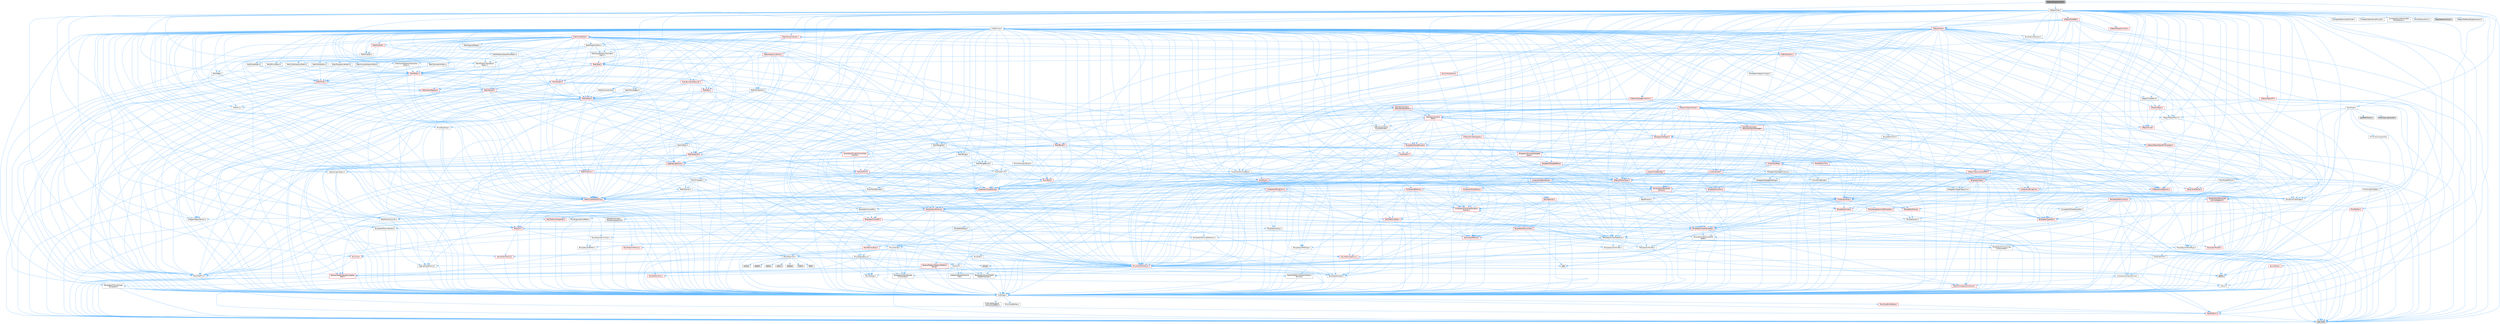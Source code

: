digraph "MaterialExpressionIO.h"
{
 // INTERACTIVE_SVG=YES
 // LATEX_PDF_SIZE
  bgcolor="transparent";
  edge [fontname=Helvetica,fontsize=10,labelfontname=Helvetica,labelfontsize=10];
  node [fontname=Helvetica,fontsize=10,shape=box,height=0.2,width=0.4];
  Node1 [id="Node000001",label="MaterialExpressionIO.h",height=0.2,width=0.4,color="gray40", fillcolor="grey60", style="filled", fontcolor="black",tooltip=" "];
  Node1 -> Node2 [id="edge1_Node000001_Node000002",color="steelblue1",style="solid",tooltip=" "];
  Node2 [id="Node000002",label="CoreMinimal.h",height=0.2,width=0.4,color="grey40", fillcolor="white", style="filled",URL="$d7/d67/CoreMinimal_8h.html",tooltip=" "];
  Node2 -> Node3 [id="edge2_Node000002_Node000003",color="steelblue1",style="solid",tooltip=" "];
  Node3 [id="Node000003",label="CoreTypes.h",height=0.2,width=0.4,color="grey40", fillcolor="white", style="filled",URL="$dc/dec/CoreTypes_8h.html",tooltip=" "];
  Node3 -> Node4 [id="edge3_Node000003_Node000004",color="steelblue1",style="solid",tooltip=" "];
  Node4 [id="Node000004",label="HAL/Platform.h",height=0.2,width=0.4,color="red", fillcolor="#FFF0F0", style="filled",URL="$d9/dd0/Platform_8h.html",tooltip=" "];
  Node4 -> Node7 [id="edge4_Node000004_Node000007",color="steelblue1",style="solid",tooltip=" "];
  Node7 [id="Node000007",label="type_traits",height=0.2,width=0.4,color="grey60", fillcolor="#E0E0E0", style="filled",tooltip=" "];
  Node3 -> Node14 [id="edge5_Node000003_Node000014",color="steelblue1",style="solid",tooltip=" "];
  Node14 [id="Node000014",label="ProfilingDebugging\l/UMemoryDefines.h",height=0.2,width=0.4,color="grey40", fillcolor="white", style="filled",URL="$d2/da2/UMemoryDefines_8h.html",tooltip=" "];
  Node3 -> Node15 [id="edge6_Node000003_Node000015",color="steelblue1",style="solid",tooltip=" "];
  Node15 [id="Node000015",label="Misc/CoreMiscDefines.h",height=0.2,width=0.4,color="red", fillcolor="#FFF0F0", style="filled",URL="$da/d38/CoreMiscDefines_8h.html",tooltip=" "];
  Node15 -> Node4 [id="edge7_Node000015_Node000004",color="steelblue1",style="solid",tooltip=" "];
  Node3 -> Node16 [id="edge8_Node000003_Node000016",color="steelblue1",style="solid",tooltip=" "];
  Node16 [id="Node000016",label="Misc/CoreDefines.h",height=0.2,width=0.4,color="grey40", fillcolor="white", style="filled",URL="$d3/dd2/CoreDefines_8h.html",tooltip=" "];
  Node2 -> Node17 [id="edge9_Node000002_Node000017",color="steelblue1",style="solid",tooltip=" "];
  Node17 [id="Node000017",label="CoreFwd.h",height=0.2,width=0.4,color="grey40", fillcolor="white", style="filled",URL="$d1/d1e/CoreFwd_8h.html",tooltip=" "];
  Node17 -> Node3 [id="edge10_Node000017_Node000003",color="steelblue1",style="solid",tooltip=" "];
  Node17 -> Node18 [id="edge11_Node000017_Node000018",color="steelblue1",style="solid",tooltip=" "];
  Node18 [id="Node000018",label="Containers/ContainersFwd.h",height=0.2,width=0.4,color="grey40", fillcolor="white", style="filled",URL="$d4/d0a/ContainersFwd_8h.html",tooltip=" "];
  Node18 -> Node4 [id="edge12_Node000018_Node000004",color="steelblue1",style="solid",tooltip=" "];
  Node18 -> Node3 [id="edge13_Node000018_Node000003",color="steelblue1",style="solid",tooltip=" "];
  Node18 -> Node19 [id="edge14_Node000018_Node000019",color="steelblue1",style="solid",tooltip=" "];
  Node19 [id="Node000019",label="Traits/IsContiguousContainer.h",height=0.2,width=0.4,color="red", fillcolor="#FFF0F0", style="filled",URL="$d5/d3c/IsContiguousContainer_8h.html",tooltip=" "];
  Node19 -> Node3 [id="edge15_Node000019_Node000003",color="steelblue1",style="solid",tooltip=" "];
  Node17 -> Node22 [id="edge16_Node000017_Node000022",color="steelblue1",style="solid",tooltip=" "];
  Node22 [id="Node000022",label="Math/MathFwd.h",height=0.2,width=0.4,color="grey40", fillcolor="white", style="filled",URL="$d2/d10/MathFwd_8h.html",tooltip=" "];
  Node22 -> Node4 [id="edge17_Node000022_Node000004",color="steelblue1",style="solid",tooltip=" "];
  Node17 -> Node23 [id="edge18_Node000017_Node000023",color="steelblue1",style="solid",tooltip=" "];
  Node23 [id="Node000023",label="UObject/UObjectHierarchy\lFwd.h",height=0.2,width=0.4,color="grey40", fillcolor="white", style="filled",URL="$d3/d13/UObjectHierarchyFwd_8h.html",tooltip=" "];
  Node2 -> Node23 [id="edge19_Node000002_Node000023",color="steelblue1",style="solid",tooltip=" "];
  Node2 -> Node18 [id="edge20_Node000002_Node000018",color="steelblue1",style="solid",tooltip=" "];
  Node2 -> Node24 [id="edge21_Node000002_Node000024",color="steelblue1",style="solid",tooltip=" "];
  Node24 [id="Node000024",label="Misc/VarArgs.h",height=0.2,width=0.4,color="grey40", fillcolor="white", style="filled",URL="$d5/d6f/VarArgs_8h.html",tooltip=" "];
  Node24 -> Node3 [id="edge22_Node000024_Node000003",color="steelblue1",style="solid",tooltip=" "];
  Node2 -> Node25 [id="edge23_Node000002_Node000025",color="steelblue1",style="solid",tooltip=" "];
  Node25 [id="Node000025",label="Logging/LogVerbosity.h",height=0.2,width=0.4,color="grey40", fillcolor="white", style="filled",URL="$d2/d8f/LogVerbosity_8h.html",tooltip=" "];
  Node25 -> Node3 [id="edge24_Node000025_Node000003",color="steelblue1",style="solid",tooltip=" "];
  Node2 -> Node26 [id="edge25_Node000002_Node000026",color="steelblue1",style="solid",tooltip=" "];
  Node26 [id="Node000026",label="Misc/OutputDevice.h",height=0.2,width=0.4,color="grey40", fillcolor="white", style="filled",URL="$d7/d32/OutputDevice_8h.html",tooltip=" "];
  Node26 -> Node17 [id="edge26_Node000026_Node000017",color="steelblue1",style="solid",tooltip=" "];
  Node26 -> Node3 [id="edge27_Node000026_Node000003",color="steelblue1",style="solid",tooltip=" "];
  Node26 -> Node25 [id="edge28_Node000026_Node000025",color="steelblue1",style="solid",tooltip=" "];
  Node26 -> Node24 [id="edge29_Node000026_Node000024",color="steelblue1",style="solid",tooltip=" "];
  Node26 -> Node27 [id="edge30_Node000026_Node000027",color="steelblue1",style="solid",tooltip=" "];
  Node27 [id="Node000027",label="Templates/IsArrayOrRefOf\lTypeByPredicate.h",height=0.2,width=0.4,color="grey40", fillcolor="white", style="filled",URL="$d6/da1/IsArrayOrRefOfTypeByPredicate_8h.html",tooltip=" "];
  Node27 -> Node3 [id="edge31_Node000027_Node000003",color="steelblue1",style="solid",tooltip=" "];
  Node26 -> Node28 [id="edge32_Node000026_Node000028",color="steelblue1",style="solid",tooltip=" "];
  Node28 [id="Node000028",label="Templates/IsValidVariadic\lFunctionArg.h",height=0.2,width=0.4,color="grey40", fillcolor="white", style="filled",URL="$d0/dc8/IsValidVariadicFunctionArg_8h.html",tooltip=" "];
  Node28 -> Node3 [id="edge33_Node000028_Node000003",color="steelblue1",style="solid",tooltip=" "];
  Node28 -> Node29 [id="edge34_Node000028_Node000029",color="steelblue1",style="solid",tooltip=" "];
  Node29 [id="Node000029",label="IsEnum.h",height=0.2,width=0.4,color="grey40", fillcolor="white", style="filled",URL="$d4/de5/IsEnum_8h.html",tooltip=" "];
  Node28 -> Node7 [id="edge35_Node000028_Node000007",color="steelblue1",style="solid",tooltip=" "];
  Node26 -> Node30 [id="edge36_Node000026_Node000030",color="steelblue1",style="solid",tooltip=" "];
  Node30 [id="Node000030",label="Traits/IsCharEncodingCompatible\lWith.h",height=0.2,width=0.4,color="red", fillcolor="#FFF0F0", style="filled",URL="$df/dd1/IsCharEncodingCompatibleWith_8h.html",tooltip=" "];
  Node30 -> Node7 [id="edge37_Node000030_Node000007",color="steelblue1",style="solid",tooltip=" "];
  Node2 -> Node32 [id="edge38_Node000002_Node000032",color="steelblue1",style="solid",tooltip=" "];
  Node32 [id="Node000032",label="HAL/PlatformCrt.h",height=0.2,width=0.4,color="grey40", fillcolor="white", style="filled",URL="$d8/d75/PlatformCrt_8h.html",tooltip=" "];
  Node32 -> Node33 [id="edge39_Node000032_Node000033",color="steelblue1",style="solid",tooltip=" "];
  Node33 [id="Node000033",label="new",height=0.2,width=0.4,color="grey60", fillcolor="#E0E0E0", style="filled",tooltip=" "];
  Node32 -> Node34 [id="edge40_Node000032_Node000034",color="steelblue1",style="solid",tooltip=" "];
  Node34 [id="Node000034",label="wchar.h",height=0.2,width=0.4,color="grey60", fillcolor="#E0E0E0", style="filled",tooltip=" "];
  Node32 -> Node35 [id="edge41_Node000032_Node000035",color="steelblue1",style="solid",tooltip=" "];
  Node35 [id="Node000035",label="stddef.h",height=0.2,width=0.4,color="grey60", fillcolor="#E0E0E0", style="filled",tooltip=" "];
  Node32 -> Node36 [id="edge42_Node000032_Node000036",color="steelblue1",style="solid",tooltip=" "];
  Node36 [id="Node000036",label="stdlib.h",height=0.2,width=0.4,color="grey60", fillcolor="#E0E0E0", style="filled",tooltip=" "];
  Node32 -> Node37 [id="edge43_Node000032_Node000037",color="steelblue1",style="solid",tooltip=" "];
  Node37 [id="Node000037",label="stdio.h",height=0.2,width=0.4,color="grey60", fillcolor="#E0E0E0", style="filled",tooltip=" "];
  Node32 -> Node38 [id="edge44_Node000032_Node000038",color="steelblue1",style="solid",tooltip=" "];
  Node38 [id="Node000038",label="stdarg.h",height=0.2,width=0.4,color="grey60", fillcolor="#E0E0E0", style="filled",tooltip=" "];
  Node32 -> Node39 [id="edge45_Node000032_Node000039",color="steelblue1",style="solid",tooltip=" "];
  Node39 [id="Node000039",label="math.h",height=0.2,width=0.4,color="grey60", fillcolor="#E0E0E0", style="filled",tooltip=" "];
  Node32 -> Node40 [id="edge46_Node000032_Node000040",color="steelblue1",style="solid",tooltip=" "];
  Node40 [id="Node000040",label="float.h",height=0.2,width=0.4,color="grey60", fillcolor="#E0E0E0", style="filled",tooltip=" "];
  Node32 -> Node41 [id="edge47_Node000032_Node000041",color="steelblue1",style="solid",tooltip=" "];
  Node41 [id="Node000041",label="string.h",height=0.2,width=0.4,color="grey60", fillcolor="#E0E0E0", style="filled",tooltip=" "];
  Node2 -> Node42 [id="edge48_Node000002_Node000042",color="steelblue1",style="solid",tooltip=" "];
  Node42 [id="Node000042",label="HAL/PlatformMisc.h",height=0.2,width=0.4,color="red", fillcolor="#FFF0F0", style="filled",URL="$d0/df5/PlatformMisc_8h.html",tooltip=" "];
  Node42 -> Node3 [id="edge49_Node000042_Node000003",color="steelblue1",style="solid",tooltip=" "];
  Node2 -> Node61 [id="edge50_Node000002_Node000061",color="steelblue1",style="solid",tooltip=" "];
  Node61 [id="Node000061",label="Misc/AssertionMacros.h",height=0.2,width=0.4,color="red", fillcolor="#FFF0F0", style="filled",URL="$d0/dfa/AssertionMacros_8h.html",tooltip=" "];
  Node61 -> Node3 [id="edge51_Node000061_Node000003",color="steelblue1",style="solid",tooltip=" "];
  Node61 -> Node4 [id="edge52_Node000061_Node000004",color="steelblue1",style="solid",tooltip=" "];
  Node61 -> Node42 [id="edge53_Node000061_Node000042",color="steelblue1",style="solid",tooltip=" "];
  Node61 -> Node62 [id="edge54_Node000061_Node000062",color="steelblue1",style="solid",tooltip=" "];
  Node62 [id="Node000062",label="Templates/EnableIf.h",height=0.2,width=0.4,color="grey40", fillcolor="white", style="filled",URL="$d7/d60/EnableIf_8h.html",tooltip=" "];
  Node62 -> Node3 [id="edge55_Node000062_Node000003",color="steelblue1",style="solid",tooltip=" "];
  Node61 -> Node27 [id="edge56_Node000061_Node000027",color="steelblue1",style="solid",tooltip=" "];
  Node61 -> Node28 [id="edge57_Node000061_Node000028",color="steelblue1",style="solid",tooltip=" "];
  Node61 -> Node30 [id="edge58_Node000061_Node000030",color="steelblue1",style="solid",tooltip=" "];
  Node61 -> Node24 [id="edge59_Node000061_Node000024",color="steelblue1",style="solid",tooltip=" "];
  Node61 -> Node69 [id="edge60_Node000061_Node000069",color="steelblue1",style="solid",tooltip=" "];
  Node69 [id="Node000069",label="atomic",height=0.2,width=0.4,color="grey60", fillcolor="#E0E0E0", style="filled",tooltip=" "];
  Node2 -> Node70 [id="edge61_Node000002_Node000070",color="steelblue1",style="solid",tooltip=" "];
  Node70 [id="Node000070",label="Templates/IsPointer.h",height=0.2,width=0.4,color="grey40", fillcolor="white", style="filled",URL="$d7/d05/IsPointer_8h.html",tooltip=" "];
  Node70 -> Node3 [id="edge62_Node000070_Node000003",color="steelblue1",style="solid",tooltip=" "];
  Node2 -> Node71 [id="edge63_Node000002_Node000071",color="steelblue1",style="solid",tooltip=" "];
  Node71 [id="Node000071",label="HAL/PlatformMemory.h",height=0.2,width=0.4,color="red", fillcolor="#FFF0F0", style="filled",URL="$de/d68/PlatformMemory_8h.html",tooltip=" "];
  Node71 -> Node3 [id="edge64_Node000071_Node000003",color="steelblue1",style="solid",tooltip=" "];
  Node2 -> Node54 [id="edge65_Node000002_Node000054",color="steelblue1",style="solid",tooltip=" "];
  Node54 [id="Node000054",label="HAL/PlatformAtomics.h",height=0.2,width=0.4,color="red", fillcolor="#FFF0F0", style="filled",URL="$d3/d36/PlatformAtomics_8h.html",tooltip=" "];
  Node54 -> Node3 [id="edge66_Node000054_Node000003",color="steelblue1",style="solid",tooltip=" "];
  Node2 -> Node76 [id="edge67_Node000002_Node000076",color="steelblue1",style="solid",tooltip=" "];
  Node76 [id="Node000076",label="Misc/Exec.h",height=0.2,width=0.4,color="grey40", fillcolor="white", style="filled",URL="$de/ddb/Exec_8h.html",tooltip=" "];
  Node76 -> Node3 [id="edge68_Node000076_Node000003",color="steelblue1",style="solid",tooltip=" "];
  Node76 -> Node61 [id="edge69_Node000076_Node000061",color="steelblue1",style="solid",tooltip=" "];
  Node2 -> Node77 [id="edge70_Node000002_Node000077",color="steelblue1",style="solid",tooltip=" "];
  Node77 [id="Node000077",label="HAL/MemoryBase.h",height=0.2,width=0.4,color="red", fillcolor="#FFF0F0", style="filled",URL="$d6/d9f/MemoryBase_8h.html",tooltip=" "];
  Node77 -> Node3 [id="edge71_Node000077_Node000003",color="steelblue1",style="solid",tooltip=" "];
  Node77 -> Node54 [id="edge72_Node000077_Node000054",color="steelblue1",style="solid",tooltip=" "];
  Node77 -> Node32 [id="edge73_Node000077_Node000032",color="steelblue1",style="solid",tooltip=" "];
  Node77 -> Node76 [id="edge74_Node000077_Node000076",color="steelblue1",style="solid",tooltip=" "];
  Node77 -> Node26 [id="edge75_Node000077_Node000026",color="steelblue1",style="solid",tooltip=" "];
  Node2 -> Node87 [id="edge76_Node000002_Node000087",color="steelblue1",style="solid",tooltip=" "];
  Node87 [id="Node000087",label="HAL/UnrealMemory.h",height=0.2,width=0.4,color="red", fillcolor="#FFF0F0", style="filled",URL="$d9/d96/UnrealMemory_8h.html",tooltip=" "];
  Node87 -> Node3 [id="edge77_Node000087_Node000003",color="steelblue1",style="solid",tooltip=" "];
  Node87 -> Node77 [id="edge78_Node000087_Node000077",color="steelblue1",style="solid",tooltip=" "];
  Node87 -> Node71 [id="edge79_Node000087_Node000071",color="steelblue1",style="solid",tooltip=" "];
  Node87 -> Node70 [id="edge80_Node000087_Node000070",color="steelblue1",style="solid",tooltip=" "];
  Node2 -> Node89 [id="edge81_Node000002_Node000089",color="steelblue1",style="solid",tooltip=" "];
  Node89 [id="Node000089",label="Templates/IsArithmetic.h",height=0.2,width=0.4,color="grey40", fillcolor="white", style="filled",URL="$d2/d5d/IsArithmetic_8h.html",tooltip=" "];
  Node89 -> Node3 [id="edge82_Node000089_Node000003",color="steelblue1",style="solid",tooltip=" "];
  Node2 -> Node83 [id="edge83_Node000002_Node000083",color="steelblue1",style="solid",tooltip=" "];
  Node83 [id="Node000083",label="Templates/AndOrNot.h",height=0.2,width=0.4,color="grey40", fillcolor="white", style="filled",URL="$db/d0a/AndOrNot_8h.html",tooltip=" "];
  Node83 -> Node3 [id="edge84_Node000083_Node000003",color="steelblue1",style="solid",tooltip=" "];
  Node2 -> Node90 [id="edge85_Node000002_Node000090",color="steelblue1",style="solid",tooltip=" "];
  Node90 [id="Node000090",label="Templates/IsPODType.h",height=0.2,width=0.4,color="grey40", fillcolor="white", style="filled",URL="$d7/db1/IsPODType_8h.html",tooltip=" "];
  Node90 -> Node3 [id="edge86_Node000090_Node000003",color="steelblue1",style="solid",tooltip=" "];
  Node2 -> Node91 [id="edge87_Node000002_Node000091",color="steelblue1",style="solid",tooltip=" "];
  Node91 [id="Node000091",label="Templates/IsUECoreType.h",height=0.2,width=0.4,color="grey40", fillcolor="white", style="filled",URL="$d1/db8/IsUECoreType_8h.html",tooltip=" "];
  Node91 -> Node3 [id="edge88_Node000091_Node000003",color="steelblue1",style="solid",tooltip=" "];
  Node91 -> Node7 [id="edge89_Node000091_Node000007",color="steelblue1",style="solid",tooltip=" "];
  Node2 -> Node84 [id="edge90_Node000002_Node000084",color="steelblue1",style="solid",tooltip=" "];
  Node84 [id="Node000084",label="Templates/IsTriviallyCopy\lConstructible.h",height=0.2,width=0.4,color="grey40", fillcolor="white", style="filled",URL="$d3/d78/IsTriviallyCopyConstructible_8h.html",tooltip=" "];
  Node84 -> Node3 [id="edge91_Node000084_Node000003",color="steelblue1",style="solid",tooltip=" "];
  Node84 -> Node7 [id="edge92_Node000084_Node000007",color="steelblue1",style="solid",tooltip=" "];
  Node2 -> Node92 [id="edge93_Node000002_Node000092",color="steelblue1",style="solid",tooltip=" "];
  Node92 [id="Node000092",label="Templates/UnrealTypeTraits.h",height=0.2,width=0.4,color="grey40", fillcolor="white", style="filled",URL="$d2/d2d/UnrealTypeTraits_8h.html",tooltip=" "];
  Node92 -> Node3 [id="edge94_Node000092_Node000003",color="steelblue1",style="solid",tooltip=" "];
  Node92 -> Node70 [id="edge95_Node000092_Node000070",color="steelblue1",style="solid",tooltip=" "];
  Node92 -> Node61 [id="edge96_Node000092_Node000061",color="steelblue1",style="solid",tooltip=" "];
  Node92 -> Node83 [id="edge97_Node000092_Node000083",color="steelblue1",style="solid",tooltip=" "];
  Node92 -> Node62 [id="edge98_Node000092_Node000062",color="steelblue1",style="solid",tooltip=" "];
  Node92 -> Node89 [id="edge99_Node000092_Node000089",color="steelblue1",style="solid",tooltip=" "];
  Node92 -> Node29 [id="edge100_Node000092_Node000029",color="steelblue1",style="solid",tooltip=" "];
  Node92 -> Node93 [id="edge101_Node000092_Node000093",color="steelblue1",style="solid",tooltip=" "];
  Node93 [id="Node000093",label="Templates/Models.h",height=0.2,width=0.4,color="red", fillcolor="#FFF0F0", style="filled",URL="$d3/d0c/Models_8h.html",tooltip=" "];
  Node92 -> Node90 [id="edge102_Node000092_Node000090",color="steelblue1",style="solid",tooltip=" "];
  Node92 -> Node91 [id="edge103_Node000092_Node000091",color="steelblue1",style="solid",tooltip=" "];
  Node92 -> Node84 [id="edge104_Node000092_Node000084",color="steelblue1",style="solid",tooltip=" "];
  Node2 -> Node62 [id="edge105_Node000002_Node000062",color="steelblue1",style="solid",tooltip=" "];
  Node2 -> Node94 [id="edge106_Node000002_Node000094",color="steelblue1",style="solid",tooltip=" "];
  Node94 [id="Node000094",label="Templates/RemoveReference.h",height=0.2,width=0.4,color="grey40", fillcolor="white", style="filled",URL="$da/dbe/RemoveReference_8h.html",tooltip=" "];
  Node94 -> Node3 [id="edge107_Node000094_Node000003",color="steelblue1",style="solid",tooltip=" "];
  Node2 -> Node95 [id="edge108_Node000002_Node000095",color="steelblue1",style="solid",tooltip=" "];
  Node95 [id="Node000095",label="Templates/IntegralConstant.h",height=0.2,width=0.4,color="grey40", fillcolor="white", style="filled",URL="$db/d1b/IntegralConstant_8h.html",tooltip=" "];
  Node95 -> Node3 [id="edge109_Node000095_Node000003",color="steelblue1",style="solid",tooltip=" "];
  Node2 -> Node96 [id="edge110_Node000002_Node000096",color="steelblue1",style="solid",tooltip=" "];
  Node96 [id="Node000096",label="Templates/IsClass.h",height=0.2,width=0.4,color="grey40", fillcolor="white", style="filled",URL="$db/dcb/IsClass_8h.html",tooltip=" "];
  Node96 -> Node3 [id="edge111_Node000096_Node000003",color="steelblue1",style="solid",tooltip=" "];
  Node2 -> Node97 [id="edge112_Node000002_Node000097",color="steelblue1",style="solid",tooltip=" "];
  Node97 [id="Node000097",label="Templates/TypeCompatible\lBytes.h",height=0.2,width=0.4,color="grey40", fillcolor="white", style="filled",URL="$df/d0a/TypeCompatibleBytes_8h.html",tooltip=" "];
  Node97 -> Node3 [id="edge113_Node000097_Node000003",color="steelblue1",style="solid",tooltip=" "];
  Node97 -> Node41 [id="edge114_Node000097_Node000041",color="steelblue1",style="solid",tooltip=" "];
  Node97 -> Node33 [id="edge115_Node000097_Node000033",color="steelblue1",style="solid",tooltip=" "];
  Node97 -> Node7 [id="edge116_Node000097_Node000007",color="steelblue1",style="solid",tooltip=" "];
  Node2 -> Node19 [id="edge117_Node000002_Node000019",color="steelblue1",style="solid",tooltip=" "];
  Node2 -> Node98 [id="edge118_Node000002_Node000098",color="steelblue1",style="solid",tooltip=" "];
  Node98 [id="Node000098",label="Templates/UnrealTemplate.h",height=0.2,width=0.4,color="red", fillcolor="#FFF0F0", style="filled",URL="$d4/d24/UnrealTemplate_8h.html",tooltip=" "];
  Node98 -> Node3 [id="edge119_Node000098_Node000003",color="steelblue1",style="solid",tooltip=" "];
  Node98 -> Node70 [id="edge120_Node000098_Node000070",color="steelblue1",style="solid",tooltip=" "];
  Node98 -> Node87 [id="edge121_Node000098_Node000087",color="steelblue1",style="solid",tooltip=" "];
  Node98 -> Node92 [id="edge122_Node000098_Node000092",color="steelblue1",style="solid",tooltip=" "];
  Node98 -> Node94 [id="edge123_Node000098_Node000094",color="steelblue1",style="solid",tooltip=" "];
  Node98 -> Node97 [id="edge124_Node000098_Node000097",color="steelblue1",style="solid",tooltip=" "];
  Node98 -> Node19 [id="edge125_Node000098_Node000019",color="steelblue1",style="solid",tooltip=" "];
  Node98 -> Node7 [id="edge126_Node000098_Node000007",color="steelblue1",style="solid",tooltip=" "];
  Node2 -> Node47 [id="edge127_Node000002_Node000047",color="steelblue1",style="solid",tooltip=" "];
  Node47 [id="Node000047",label="Math/NumericLimits.h",height=0.2,width=0.4,color="grey40", fillcolor="white", style="filled",URL="$df/d1b/NumericLimits_8h.html",tooltip=" "];
  Node47 -> Node3 [id="edge128_Node000047_Node000003",color="steelblue1",style="solid",tooltip=" "];
  Node2 -> Node102 [id="edge129_Node000002_Node000102",color="steelblue1",style="solid",tooltip=" "];
  Node102 [id="Node000102",label="HAL/PlatformMath.h",height=0.2,width=0.4,color="red", fillcolor="#FFF0F0", style="filled",URL="$dc/d53/PlatformMath_8h.html",tooltip=" "];
  Node102 -> Node3 [id="edge130_Node000102_Node000003",color="steelblue1",style="solid",tooltip=" "];
  Node2 -> Node85 [id="edge131_Node000002_Node000085",color="steelblue1",style="solid",tooltip=" "];
  Node85 [id="Node000085",label="Templates/IsTriviallyCopy\lAssignable.h",height=0.2,width=0.4,color="grey40", fillcolor="white", style="filled",URL="$d2/df2/IsTriviallyCopyAssignable_8h.html",tooltip=" "];
  Node85 -> Node3 [id="edge132_Node000085_Node000003",color="steelblue1",style="solid",tooltip=" "];
  Node85 -> Node7 [id="edge133_Node000085_Node000007",color="steelblue1",style="solid",tooltip=" "];
  Node2 -> Node110 [id="edge134_Node000002_Node000110",color="steelblue1",style="solid",tooltip=" "];
  Node110 [id="Node000110",label="Templates/MemoryOps.h",height=0.2,width=0.4,color="red", fillcolor="#FFF0F0", style="filled",URL="$db/dea/MemoryOps_8h.html",tooltip=" "];
  Node110 -> Node3 [id="edge135_Node000110_Node000003",color="steelblue1",style="solid",tooltip=" "];
  Node110 -> Node87 [id="edge136_Node000110_Node000087",color="steelblue1",style="solid",tooltip=" "];
  Node110 -> Node85 [id="edge137_Node000110_Node000085",color="steelblue1",style="solid",tooltip=" "];
  Node110 -> Node84 [id="edge138_Node000110_Node000084",color="steelblue1",style="solid",tooltip=" "];
  Node110 -> Node92 [id="edge139_Node000110_Node000092",color="steelblue1",style="solid",tooltip=" "];
  Node110 -> Node33 [id="edge140_Node000110_Node000033",color="steelblue1",style="solid",tooltip=" "];
  Node110 -> Node7 [id="edge141_Node000110_Node000007",color="steelblue1",style="solid",tooltip=" "];
  Node2 -> Node111 [id="edge142_Node000002_Node000111",color="steelblue1",style="solid",tooltip=" "];
  Node111 [id="Node000111",label="Containers/ContainerAllocation\lPolicies.h",height=0.2,width=0.4,color="red", fillcolor="#FFF0F0", style="filled",URL="$d7/dff/ContainerAllocationPolicies_8h.html",tooltip=" "];
  Node111 -> Node3 [id="edge143_Node000111_Node000003",color="steelblue1",style="solid",tooltip=" "];
  Node111 -> Node111 [id="edge144_Node000111_Node000111",color="steelblue1",style="solid",tooltip=" "];
  Node111 -> Node102 [id="edge145_Node000111_Node000102",color="steelblue1",style="solid",tooltip=" "];
  Node111 -> Node87 [id="edge146_Node000111_Node000087",color="steelblue1",style="solid",tooltip=" "];
  Node111 -> Node47 [id="edge147_Node000111_Node000047",color="steelblue1",style="solid",tooltip=" "];
  Node111 -> Node61 [id="edge148_Node000111_Node000061",color="steelblue1",style="solid",tooltip=" "];
  Node111 -> Node110 [id="edge149_Node000111_Node000110",color="steelblue1",style="solid",tooltip=" "];
  Node111 -> Node97 [id="edge150_Node000111_Node000097",color="steelblue1",style="solid",tooltip=" "];
  Node111 -> Node7 [id="edge151_Node000111_Node000007",color="steelblue1",style="solid",tooltip=" "];
  Node2 -> Node114 [id="edge152_Node000002_Node000114",color="steelblue1",style="solid",tooltip=" "];
  Node114 [id="Node000114",label="Templates/IsEnumClass.h",height=0.2,width=0.4,color="grey40", fillcolor="white", style="filled",URL="$d7/d15/IsEnumClass_8h.html",tooltip=" "];
  Node114 -> Node3 [id="edge153_Node000114_Node000003",color="steelblue1",style="solid",tooltip=" "];
  Node114 -> Node83 [id="edge154_Node000114_Node000083",color="steelblue1",style="solid",tooltip=" "];
  Node2 -> Node115 [id="edge155_Node000002_Node000115",color="steelblue1",style="solid",tooltip=" "];
  Node115 [id="Node000115",label="HAL/PlatformProperties.h",height=0.2,width=0.4,color="red", fillcolor="#FFF0F0", style="filled",URL="$d9/db0/PlatformProperties_8h.html",tooltip=" "];
  Node115 -> Node3 [id="edge156_Node000115_Node000003",color="steelblue1",style="solid",tooltip=" "];
  Node2 -> Node118 [id="edge157_Node000002_Node000118",color="steelblue1",style="solid",tooltip=" "];
  Node118 [id="Node000118",label="Misc/EngineVersionBase.h",height=0.2,width=0.4,color="grey40", fillcolor="white", style="filled",URL="$d5/d2b/EngineVersionBase_8h.html",tooltip=" "];
  Node118 -> Node3 [id="edge158_Node000118_Node000003",color="steelblue1",style="solid",tooltip=" "];
  Node2 -> Node119 [id="edge159_Node000002_Node000119",color="steelblue1",style="solid",tooltip=" "];
  Node119 [id="Node000119",label="Internationalization\l/TextNamespaceFwd.h",height=0.2,width=0.4,color="grey40", fillcolor="white", style="filled",URL="$d8/d97/TextNamespaceFwd_8h.html",tooltip=" "];
  Node119 -> Node3 [id="edge160_Node000119_Node000003",color="steelblue1",style="solid",tooltip=" "];
  Node2 -> Node120 [id="edge161_Node000002_Node000120",color="steelblue1",style="solid",tooltip=" "];
  Node120 [id="Node000120",label="Serialization/Archive.h",height=0.2,width=0.4,color="red", fillcolor="#FFF0F0", style="filled",URL="$d7/d3b/Archive_8h.html",tooltip=" "];
  Node120 -> Node17 [id="edge162_Node000120_Node000017",color="steelblue1",style="solid",tooltip=" "];
  Node120 -> Node3 [id="edge163_Node000120_Node000003",color="steelblue1",style="solid",tooltip=" "];
  Node120 -> Node115 [id="edge164_Node000120_Node000115",color="steelblue1",style="solid",tooltip=" "];
  Node120 -> Node119 [id="edge165_Node000120_Node000119",color="steelblue1",style="solid",tooltip=" "];
  Node120 -> Node22 [id="edge166_Node000120_Node000022",color="steelblue1",style="solid",tooltip=" "];
  Node120 -> Node61 [id="edge167_Node000120_Node000061",color="steelblue1",style="solid",tooltip=" "];
  Node120 -> Node118 [id="edge168_Node000120_Node000118",color="steelblue1",style="solid",tooltip=" "];
  Node120 -> Node24 [id="edge169_Node000120_Node000024",color="steelblue1",style="solid",tooltip=" "];
  Node120 -> Node62 [id="edge170_Node000120_Node000062",color="steelblue1",style="solid",tooltip=" "];
  Node120 -> Node27 [id="edge171_Node000120_Node000027",color="steelblue1",style="solid",tooltip=" "];
  Node120 -> Node114 [id="edge172_Node000120_Node000114",color="steelblue1",style="solid",tooltip=" "];
  Node120 -> Node28 [id="edge173_Node000120_Node000028",color="steelblue1",style="solid",tooltip=" "];
  Node120 -> Node98 [id="edge174_Node000120_Node000098",color="steelblue1",style="solid",tooltip=" "];
  Node120 -> Node30 [id="edge175_Node000120_Node000030",color="steelblue1",style="solid",tooltip=" "];
  Node120 -> Node123 [id="edge176_Node000120_Node000123",color="steelblue1",style="solid",tooltip=" "];
  Node123 [id="Node000123",label="UObject/ObjectVersion.h",height=0.2,width=0.4,color="grey40", fillcolor="white", style="filled",URL="$da/d63/ObjectVersion_8h.html",tooltip=" "];
  Node123 -> Node3 [id="edge177_Node000123_Node000003",color="steelblue1",style="solid",tooltip=" "];
  Node2 -> Node124 [id="edge178_Node000002_Node000124",color="steelblue1",style="solid",tooltip=" "];
  Node124 [id="Node000124",label="Templates/Less.h",height=0.2,width=0.4,color="grey40", fillcolor="white", style="filled",URL="$de/dc8/Less_8h.html",tooltip=" "];
  Node124 -> Node3 [id="edge179_Node000124_Node000003",color="steelblue1",style="solid",tooltip=" "];
  Node124 -> Node98 [id="edge180_Node000124_Node000098",color="steelblue1",style="solid",tooltip=" "];
  Node2 -> Node125 [id="edge181_Node000002_Node000125",color="steelblue1",style="solid",tooltip=" "];
  Node125 [id="Node000125",label="Templates/Sorting.h",height=0.2,width=0.4,color="red", fillcolor="#FFF0F0", style="filled",URL="$d3/d9e/Sorting_8h.html",tooltip=" "];
  Node125 -> Node3 [id="edge182_Node000125_Node000003",color="steelblue1",style="solid",tooltip=" "];
  Node125 -> Node102 [id="edge183_Node000125_Node000102",color="steelblue1",style="solid",tooltip=" "];
  Node125 -> Node124 [id="edge184_Node000125_Node000124",color="steelblue1",style="solid",tooltip=" "];
  Node2 -> Node136 [id="edge185_Node000002_Node000136",color="steelblue1",style="solid",tooltip=" "];
  Node136 [id="Node000136",label="Misc/Char.h",height=0.2,width=0.4,color="red", fillcolor="#FFF0F0", style="filled",URL="$d0/d58/Char_8h.html",tooltip=" "];
  Node136 -> Node3 [id="edge186_Node000136_Node000003",color="steelblue1",style="solid",tooltip=" "];
  Node136 -> Node7 [id="edge187_Node000136_Node000007",color="steelblue1",style="solid",tooltip=" "];
  Node2 -> Node139 [id="edge188_Node000002_Node000139",color="steelblue1",style="solid",tooltip=" "];
  Node139 [id="Node000139",label="GenericPlatform/GenericPlatform\lStricmp.h",height=0.2,width=0.4,color="grey40", fillcolor="white", style="filled",URL="$d2/d86/GenericPlatformStricmp_8h.html",tooltip=" "];
  Node139 -> Node3 [id="edge189_Node000139_Node000003",color="steelblue1",style="solid",tooltip=" "];
  Node2 -> Node140 [id="edge190_Node000002_Node000140",color="steelblue1",style="solid",tooltip=" "];
  Node140 [id="Node000140",label="GenericPlatform/GenericPlatform\lString.h",height=0.2,width=0.4,color="red", fillcolor="#FFF0F0", style="filled",URL="$dd/d20/GenericPlatformString_8h.html",tooltip=" "];
  Node140 -> Node3 [id="edge191_Node000140_Node000003",color="steelblue1",style="solid",tooltip=" "];
  Node140 -> Node139 [id="edge192_Node000140_Node000139",color="steelblue1",style="solid",tooltip=" "];
  Node140 -> Node62 [id="edge193_Node000140_Node000062",color="steelblue1",style="solid",tooltip=" "];
  Node140 -> Node30 [id="edge194_Node000140_Node000030",color="steelblue1",style="solid",tooltip=" "];
  Node140 -> Node7 [id="edge195_Node000140_Node000007",color="steelblue1",style="solid",tooltip=" "];
  Node2 -> Node73 [id="edge196_Node000002_Node000073",color="steelblue1",style="solid",tooltip=" "];
  Node73 [id="Node000073",label="HAL/PlatformString.h",height=0.2,width=0.4,color="red", fillcolor="#FFF0F0", style="filled",URL="$db/db5/PlatformString_8h.html",tooltip=" "];
  Node73 -> Node3 [id="edge197_Node000073_Node000003",color="steelblue1",style="solid",tooltip=" "];
  Node2 -> Node143 [id="edge198_Node000002_Node000143",color="steelblue1",style="solid",tooltip=" "];
  Node143 [id="Node000143",label="Misc/CString.h",height=0.2,width=0.4,color="grey40", fillcolor="white", style="filled",URL="$d2/d49/CString_8h.html",tooltip=" "];
  Node143 -> Node3 [id="edge199_Node000143_Node000003",color="steelblue1",style="solid",tooltip=" "];
  Node143 -> Node32 [id="edge200_Node000143_Node000032",color="steelblue1",style="solid",tooltip=" "];
  Node143 -> Node73 [id="edge201_Node000143_Node000073",color="steelblue1",style="solid",tooltip=" "];
  Node143 -> Node61 [id="edge202_Node000143_Node000061",color="steelblue1",style="solid",tooltip=" "];
  Node143 -> Node136 [id="edge203_Node000143_Node000136",color="steelblue1",style="solid",tooltip=" "];
  Node143 -> Node24 [id="edge204_Node000143_Node000024",color="steelblue1",style="solid",tooltip=" "];
  Node143 -> Node27 [id="edge205_Node000143_Node000027",color="steelblue1",style="solid",tooltip=" "];
  Node143 -> Node28 [id="edge206_Node000143_Node000028",color="steelblue1",style="solid",tooltip=" "];
  Node143 -> Node30 [id="edge207_Node000143_Node000030",color="steelblue1",style="solid",tooltip=" "];
  Node2 -> Node144 [id="edge208_Node000002_Node000144",color="steelblue1",style="solid",tooltip=" "];
  Node144 [id="Node000144",label="Misc/Crc.h",height=0.2,width=0.4,color="red", fillcolor="#FFF0F0", style="filled",URL="$d4/dd2/Crc_8h.html",tooltip=" "];
  Node144 -> Node3 [id="edge209_Node000144_Node000003",color="steelblue1",style="solid",tooltip=" "];
  Node144 -> Node73 [id="edge210_Node000144_Node000073",color="steelblue1",style="solid",tooltip=" "];
  Node144 -> Node61 [id="edge211_Node000144_Node000061",color="steelblue1",style="solid",tooltip=" "];
  Node144 -> Node143 [id="edge212_Node000144_Node000143",color="steelblue1",style="solid",tooltip=" "];
  Node144 -> Node136 [id="edge213_Node000144_Node000136",color="steelblue1",style="solid",tooltip=" "];
  Node144 -> Node92 [id="edge214_Node000144_Node000092",color="steelblue1",style="solid",tooltip=" "];
  Node2 -> Node135 [id="edge215_Node000002_Node000135",color="steelblue1",style="solid",tooltip=" "];
  Node135 [id="Node000135",label="Math/UnrealMathUtility.h",height=0.2,width=0.4,color="red", fillcolor="#FFF0F0", style="filled",URL="$db/db8/UnrealMathUtility_8h.html",tooltip=" "];
  Node135 -> Node3 [id="edge216_Node000135_Node000003",color="steelblue1",style="solid",tooltip=" "];
  Node135 -> Node61 [id="edge217_Node000135_Node000061",color="steelblue1",style="solid",tooltip=" "];
  Node135 -> Node102 [id="edge218_Node000135_Node000102",color="steelblue1",style="solid",tooltip=" "];
  Node135 -> Node22 [id="edge219_Node000135_Node000022",color="steelblue1",style="solid",tooltip=" "];
  Node2 -> Node145 [id="edge220_Node000002_Node000145",color="steelblue1",style="solid",tooltip=" "];
  Node145 [id="Node000145",label="Containers/UnrealString.h",height=0.2,width=0.4,color="red", fillcolor="#FFF0F0", style="filled",URL="$d5/dba/UnrealString_8h.html",tooltip=" "];
  Node2 -> Node149 [id="edge221_Node000002_Node000149",color="steelblue1",style="solid",tooltip=" "];
  Node149 [id="Node000149",label="Containers/Array.h",height=0.2,width=0.4,color="red", fillcolor="#FFF0F0", style="filled",URL="$df/dd0/Array_8h.html",tooltip=" "];
  Node149 -> Node3 [id="edge222_Node000149_Node000003",color="steelblue1",style="solid",tooltip=" "];
  Node149 -> Node61 [id="edge223_Node000149_Node000061",color="steelblue1",style="solid",tooltip=" "];
  Node149 -> Node87 [id="edge224_Node000149_Node000087",color="steelblue1",style="solid",tooltip=" "];
  Node149 -> Node92 [id="edge225_Node000149_Node000092",color="steelblue1",style="solid",tooltip=" "];
  Node149 -> Node98 [id="edge226_Node000149_Node000098",color="steelblue1",style="solid",tooltip=" "];
  Node149 -> Node111 [id="edge227_Node000149_Node000111",color="steelblue1",style="solid",tooltip=" "];
  Node149 -> Node120 [id="edge228_Node000149_Node000120",color="steelblue1",style="solid",tooltip=" "];
  Node149 -> Node170 [id="edge229_Node000149_Node000170",color="steelblue1",style="solid",tooltip=" "];
  Node170 [id="Node000170",label="Concepts/GetTypeHashable.h",height=0.2,width=0.4,color="grey40", fillcolor="white", style="filled",URL="$d3/da2/GetTypeHashable_8h.html",tooltip=" "];
  Node170 -> Node3 [id="edge230_Node000170_Node000003",color="steelblue1",style="solid",tooltip=" "];
  Node170 -> Node161 [id="edge231_Node000170_Node000161",color="steelblue1",style="solid",tooltip=" "];
  Node161 [id="Node000161",label="Templates/TypeHash.h",height=0.2,width=0.4,color="red", fillcolor="#FFF0F0", style="filled",URL="$d1/d62/TypeHash_8h.html",tooltip=" "];
  Node161 -> Node3 [id="edge232_Node000161_Node000003",color="steelblue1",style="solid",tooltip=" "];
  Node161 -> Node144 [id="edge233_Node000161_Node000144",color="steelblue1",style="solid",tooltip=" "];
  Node161 -> Node7 [id="edge234_Node000161_Node000007",color="steelblue1",style="solid",tooltip=" "];
  Node149 -> Node128 [id="edge235_Node000149_Node000128",color="steelblue1",style="solid",tooltip=" "];
  Node128 [id="Node000128",label="Templates/Invoke.h",height=0.2,width=0.4,color="red", fillcolor="#FFF0F0", style="filled",URL="$d7/deb/Invoke_8h.html",tooltip=" "];
  Node128 -> Node3 [id="edge236_Node000128_Node000003",color="steelblue1",style="solid",tooltip=" "];
  Node128 -> Node98 [id="edge237_Node000128_Node000098",color="steelblue1",style="solid",tooltip=" "];
  Node128 -> Node7 [id="edge238_Node000128_Node000007",color="steelblue1",style="solid",tooltip=" "];
  Node149 -> Node124 [id="edge239_Node000149_Node000124",color="steelblue1",style="solid",tooltip=" "];
  Node149 -> Node125 [id="edge240_Node000149_Node000125",color="steelblue1",style="solid",tooltip=" "];
  Node149 -> Node172 [id="edge241_Node000149_Node000172",color="steelblue1",style="solid",tooltip=" "];
  Node172 [id="Node000172",label="Templates/AlignmentTemplates.h",height=0.2,width=0.4,color="red", fillcolor="#FFF0F0", style="filled",URL="$dd/d32/AlignmentTemplates_8h.html",tooltip=" "];
  Node172 -> Node3 [id="edge242_Node000172_Node000003",color="steelblue1",style="solid",tooltip=" "];
  Node172 -> Node70 [id="edge243_Node000172_Node000070",color="steelblue1",style="solid",tooltip=" "];
  Node149 -> Node7 [id="edge244_Node000149_Node000007",color="steelblue1",style="solid",tooltip=" "];
  Node2 -> Node173 [id="edge245_Node000002_Node000173",color="steelblue1",style="solid",tooltip=" "];
  Node173 [id="Node000173",label="Misc/FrameNumber.h",height=0.2,width=0.4,color="grey40", fillcolor="white", style="filled",URL="$dd/dbd/FrameNumber_8h.html",tooltip=" "];
  Node173 -> Node3 [id="edge246_Node000173_Node000003",color="steelblue1",style="solid",tooltip=" "];
  Node173 -> Node47 [id="edge247_Node000173_Node000047",color="steelblue1",style="solid",tooltip=" "];
  Node173 -> Node135 [id="edge248_Node000173_Node000135",color="steelblue1",style="solid",tooltip=" "];
  Node173 -> Node62 [id="edge249_Node000173_Node000062",color="steelblue1",style="solid",tooltip=" "];
  Node173 -> Node92 [id="edge250_Node000173_Node000092",color="steelblue1",style="solid",tooltip=" "];
  Node2 -> Node174 [id="edge251_Node000002_Node000174",color="steelblue1",style="solid",tooltip=" "];
  Node174 [id="Node000174",label="Misc/Timespan.h",height=0.2,width=0.4,color="grey40", fillcolor="white", style="filled",URL="$da/dd9/Timespan_8h.html",tooltip=" "];
  Node174 -> Node3 [id="edge252_Node000174_Node000003",color="steelblue1",style="solid",tooltip=" "];
  Node174 -> Node175 [id="edge253_Node000174_Node000175",color="steelblue1",style="solid",tooltip=" "];
  Node175 [id="Node000175",label="Math/Interval.h",height=0.2,width=0.4,color="grey40", fillcolor="white", style="filled",URL="$d1/d55/Interval_8h.html",tooltip=" "];
  Node175 -> Node3 [id="edge254_Node000175_Node000003",color="steelblue1",style="solid",tooltip=" "];
  Node175 -> Node89 [id="edge255_Node000175_Node000089",color="steelblue1",style="solid",tooltip=" "];
  Node175 -> Node92 [id="edge256_Node000175_Node000092",color="steelblue1",style="solid",tooltip=" "];
  Node175 -> Node47 [id="edge257_Node000175_Node000047",color="steelblue1",style="solid",tooltip=" "];
  Node175 -> Node135 [id="edge258_Node000175_Node000135",color="steelblue1",style="solid",tooltip=" "];
  Node174 -> Node135 [id="edge259_Node000174_Node000135",color="steelblue1",style="solid",tooltip=" "];
  Node174 -> Node61 [id="edge260_Node000174_Node000061",color="steelblue1",style="solid",tooltip=" "];
  Node2 -> Node176 [id="edge261_Node000002_Node000176",color="steelblue1",style="solid",tooltip=" "];
  Node176 [id="Node000176",label="Containers/StringConv.h",height=0.2,width=0.4,color="red", fillcolor="#FFF0F0", style="filled",URL="$d3/ddf/StringConv_8h.html",tooltip=" "];
  Node176 -> Node3 [id="edge262_Node000176_Node000003",color="steelblue1",style="solid",tooltip=" "];
  Node176 -> Node61 [id="edge263_Node000176_Node000061",color="steelblue1",style="solid",tooltip=" "];
  Node176 -> Node111 [id="edge264_Node000176_Node000111",color="steelblue1",style="solid",tooltip=" "];
  Node176 -> Node149 [id="edge265_Node000176_Node000149",color="steelblue1",style="solid",tooltip=" "];
  Node176 -> Node143 [id="edge266_Node000176_Node000143",color="steelblue1",style="solid",tooltip=" "];
  Node176 -> Node177 [id="edge267_Node000176_Node000177",color="steelblue1",style="solid",tooltip=" "];
  Node177 [id="Node000177",label="Templates/IsArray.h",height=0.2,width=0.4,color="grey40", fillcolor="white", style="filled",URL="$d8/d8d/IsArray_8h.html",tooltip=" "];
  Node177 -> Node3 [id="edge268_Node000177_Node000003",color="steelblue1",style="solid",tooltip=" "];
  Node176 -> Node98 [id="edge269_Node000176_Node000098",color="steelblue1",style="solid",tooltip=" "];
  Node176 -> Node92 [id="edge270_Node000176_Node000092",color="steelblue1",style="solid",tooltip=" "];
  Node176 -> Node30 [id="edge271_Node000176_Node000030",color="steelblue1",style="solid",tooltip=" "];
  Node176 -> Node19 [id="edge272_Node000176_Node000019",color="steelblue1",style="solid",tooltip=" "];
  Node176 -> Node7 [id="edge273_Node000176_Node000007",color="steelblue1",style="solid",tooltip=" "];
  Node2 -> Node178 [id="edge274_Node000002_Node000178",color="steelblue1",style="solid",tooltip=" "];
  Node178 [id="Node000178",label="UObject/UnrealNames.h",height=0.2,width=0.4,color="red", fillcolor="#FFF0F0", style="filled",URL="$d8/db1/UnrealNames_8h.html",tooltip=" "];
  Node178 -> Node3 [id="edge275_Node000178_Node000003",color="steelblue1",style="solid",tooltip=" "];
  Node2 -> Node180 [id="edge276_Node000002_Node000180",color="steelblue1",style="solid",tooltip=" "];
  Node180 [id="Node000180",label="UObject/NameTypes.h",height=0.2,width=0.4,color="red", fillcolor="#FFF0F0", style="filled",URL="$d6/d35/NameTypes_8h.html",tooltip=" "];
  Node180 -> Node3 [id="edge277_Node000180_Node000003",color="steelblue1",style="solid",tooltip=" "];
  Node180 -> Node61 [id="edge278_Node000180_Node000061",color="steelblue1",style="solid",tooltip=" "];
  Node180 -> Node87 [id="edge279_Node000180_Node000087",color="steelblue1",style="solid",tooltip=" "];
  Node180 -> Node92 [id="edge280_Node000180_Node000092",color="steelblue1",style="solid",tooltip=" "];
  Node180 -> Node98 [id="edge281_Node000180_Node000098",color="steelblue1",style="solid",tooltip=" "];
  Node180 -> Node145 [id="edge282_Node000180_Node000145",color="steelblue1",style="solid",tooltip=" "];
  Node180 -> Node181 [id="edge283_Node000180_Node000181",color="steelblue1",style="solid",tooltip=" "];
  Node181 [id="Node000181",label="HAL/CriticalSection.h",height=0.2,width=0.4,color="red", fillcolor="#FFF0F0", style="filled",URL="$d6/d90/CriticalSection_8h.html",tooltip=" "];
  Node180 -> Node176 [id="edge284_Node000180_Node000176",color="steelblue1",style="solid",tooltip=" "];
  Node180 -> Node44 [id="edge285_Node000180_Node000044",color="steelblue1",style="solid",tooltip=" "];
  Node44 [id="Node000044",label="Containers/StringFwd.h",height=0.2,width=0.4,color="red", fillcolor="#FFF0F0", style="filled",URL="$df/d37/StringFwd_8h.html",tooltip=" "];
  Node44 -> Node3 [id="edge286_Node000044_Node000003",color="steelblue1",style="solid",tooltip=" "];
  Node44 -> Node19 [id="edge287_Node000044_Node000019",color="steelblue1",style="solid",tooltip=" "];
  Node180 -> Node178 [id="edge288_Node000180_Node000178",color="steelblue1",style="solid",tooltip=" "];
  Node2 -> Node188 [id="edge289_Node000002_Node000188",color="steelblue1",style="solid",tooltip=" "];
  Node188 [id="Node000188",label="Misc/Parse.h",height=0.2,width=0.4,color="red", fillcolor="#FFF0F0", style="filled",URL="$dc/d71/Parse_8h.html",tooltip=" "];
  Node188 -> Node44 [id="edge290_Node000188_Node000044",color="steelblue1",style="solid",tooltip=" "];
  Node188 -> Node145 [id="edge291_Node000188_Node000145",color="steelblue1",style="solid",tooltip=" "];
  Node188 -> Node3 [id="edge292_Node000188_Node000003",color="steelblue1",style="solid",tooltip=" "];
  Node188 -> Node32 [id="edge293_Node000188_Node000032",color="steelblue1",style="solid",tooltip=" "];
  Node188 -> Node49 [id="edge294_Node000188_Node000049",color="steelblue1",style="solid",tooltip=" "];
  Node49 [id="Node000049",label="Misc/EnumClassFlags.h",height=0.2,width=0.4,color="grey40", fillcolor="white", style="filled",URL="$d8/de7/EnumClassFlags_8h.html",tooltip=" "];
  Node188 -> Node189 [id="edge295_Node000188_Node000189",color="steelblue1",style="solid",tooltip=" "];
  Node189 [id="Node000189",label="Templates/Function.h",height=0.2,width=0.4,color="red", fillcolor="#FFF0F0", style="filled",URL="$df/df5/Function_8h.html",tooltip=" "];
  Node189 -> Node3 [id="edge296_Node000189_Node000003",color="steelblue1",style="solid",tooltip=" "];
  Node189 -> Node61 [id="edge297_Node000189_Node000061",color="steelblue1",style="solid",tooltip=" "];
  Node189 -> Node87 [id="edge298_Node000189_Node000087",color="steelblue1",style="solid",tooltip=" "];
  Node189 -> Node92 [id="edge299_Node000189_Node000092",color="steelblue1",style="solid",tooltip=" "];
  Node189 -> Node128 [id="edge300_Node000189_Node000128",color="steelblue1",style="solid",tooltip=" "];
  Node189 -> Node98 [id="edge301_Node000189_Node000098",color="steelblue1",style="solid",tooltip=" "];
  Node189 -> Node135 [id="edge302_Node000189_Node000135",color="steelblue1",style="solid",tooltip=" "];
  Node189 -> Node33 [id="edge303_Node000189_Node000033",color="steelblue1",style="solid",tooltip=" "];
  Node189 -> Node7 [id="edge304_Node000189_Node000007",color="steelblue1",style="solid",tooltip=" "];
  Node2 -> Node172 [id="edge305_Node000002_Node000172",color="steelblue1",style="solid",tooltip=" "];
  Node2 -> Node191 [id="edge306_Node000002_Node000191",color="steelblue1",style="solid",tooltip=" "];
  Node191 [id="Node000191",label="Misc/StructBuilder.h",height=0.2,width=0.4,color="grey40", fillcolor="white", style="filled",URL="$d9/db3/StructBuilder_8h.html",tooltip=" "];
  Node191 -> Node3 [id="edge307_Node000191_Node000003",color="steelblue1",style="solid",tooltip=" "];
  Node191 -> Node135 [id="edge308_Node000191_Node000135",color="steelblue1",style="solid",tooltip=" "];
  Node191 -> Node172 [id="edge309_Node000191_Node000172",color="steelblue1",style="solid",tooltip=" "];
  Node2 -> Node104 [id="edge310_Node000002_Node000104",color="steelblue1",style="solid",tooltip=" "];
  Node104 [id="Node000104",label="Templates/Decay.h",height=0.2,width=0.4,color="grey40", fillcolor="white", style="filled",URL="$dd/d0f/Decay_8h.html",tooltip=" "];
  Node104 -> Node3 [id="edge311_Node000104_Node000003",color="steelblue1",style="solid",tooltip=" "];
  Node104 -> Node94 [id="edge312_Node000104_Node000094",color="steelblue1",style="solid",tooltip=" "];
  Node104 -> Node7 [id="edge313_Node000104_Node000007",color="steelblue1",style="solid",tooltip=" "];
  Node2 -> Node192 [id="edge314_Node000002_Node000192",color="steelblue1",style="solid",tooltip=" "];
  Node192 [id="Node000192",label="Templates/PointerIsConvertible\lFromTo.h",height=0.2,width=0.4,color="red", fillcolor="#FFF0F0", style="filled",URL="$d6/d65/PointerIsConvertibleFromTo_8h.html",tooltip=" "];
  Node192 -> Node3 [id="edge315_Node000192_Node000003",color="steelblue1",style="solid",tooltip=" "];
  Node192 -> Node7 [id="edge316_Node000192_Node000007",color="steelblue1",style="solid",tooltip=" "];
  Node2 -> Node128 [id="edge317_Node000002_Node000128",color="steelblue1",style="solid",tooltip=" "];
  Node2 -> Node189 [id="edge318_Node000002_Node000189",color="steelblue1",style="solid",tooltip=" "];
  Node2 -> Node161 [id="edge319_Node000002_Node000161",color="steelblue1",style="solid",tooltip=" "];
  Node2 -> Node193 [id="edge320_Node000002_Node000193",color="steelblue1",style="solid",tooltip=" "];
  Node193 [id="Node000193",label="Containers/ScriptArray.h",height=0.2,width=0.4,color="red", fillcolor="#FFF0F0", style="filled",URL="$dc/daf/ScriptArray_8h.html",tooltip=" "];
  Node193 -> Node3 [id="edge321_Node000193_Node000003",color="steelblue1",style="solid",tooltip=" "];
  Node193 -> Node61 [id="edge322_Node000193_Node000061",color="steelblue1",style="solid",tooltip=" "];
  Node193 -> Node87 [id="edge323_Node000193_Node000087",color="steelblue1",style="solid",tooltip=" "];
  Node193 -> Node111 [id="edge324_Node000193_Node000111",color="steelblue1",style="solid",tooltip=" "];
  Node193 -> Node149 [id="edge325_Node000193_Node000149",color="steelblue1",style="solid",tooltip=" "];
  Node2 -> Node194 [id="edge326_Node000002_Node000194",color="steelblue1",style="solid",tooltip=" "];
  Node194 [id="Node000194",label="Containers/BitArray.h",height=0.2,width=0.4,color="red", fillcolor="#FFF0F0", style="filled",URL="$d1/de4/BitArray_8h.html",tooltip=" "];
  Node194 -> Node111 [id="edge327_Node000194_Node000111",color="steelblue1",style="solid",tooltip=" "];
  Node194 -> Node3 [id="edge328_Node000194_Node000003",color="steelblue1",style="solid",tooltip=" "];
  Node194 -> Node54 [id="edge329_Node000194_Node000054",color="steelblue1",style="solid",tooltip=" "];
  Node194 -> Node87 [id="edge330_Node000194_Node000087",color="steelblue1",style="solid",tooltip=" "];
  Node194 -> Node135 [id="edge331_Node000194_Node000135",color="steelblue1",style="solid",tooltip=" "];
  Node194 -> Node61 [id="edge332_Node000194_Node000061",color="steelblue1",style="solid",tooltip=" "];
  Node194 -> Node49 [id="edge333_Node000194_Node000049",color="steelblue1",style="solid",tooltip=" "];
  Node194 -> Node120 [id="edge334_Node000194_Node000120",color="steelblue1",style="solid",tooltip=" "];
  Node194 -> Node62 [id="edge335_Node000194_Node000062",color="steelblue1",style="solid",tooltip=" "];
  Node194 -> Node128 [id="edge336_Node000194_Node000128",color="steelblue1",style="solid",tooltip=" "];
  Node194 -> Node98 [id="edge337_Node000194_Node000098",color="steelblue1",style="solid",tooltip=" "];
  Node194 -> Node92 [id="edge338_Node000194_Node000092",color="steelblue1",style="solid",tooltip=" "];
  Node2 -> Node195 [id="edge339_Node000002_Node000195",color="steelblue1",style="solid",tooltip=" "];
  Node195 [id="Node000195",label="Containers/SparseArray.h",height=0.2,width=0.4,color="red", fillcolor="#FFF0F0", style="filled",URL="$d5/dbf/SparseArray_8h.html",tooltip=" "];
  Node195 -> Node3 [id="edge340_Node000195_Node000003",color="steelblue1",style="solid",tooltip=" "];
  Node195 -> Node61 [id="edge341_Node000195_Node000061",color="steelblue1",style="solid",tooltip=" "];
  Node195 -> Node87 [id="edge342_Node000195_Node000087",color="steelblue1",style="solid",tooltip=" "];
  Node195 -> Node92 [id="edge343_Node000195_Node000092",color="steelblue1",style="solid",tooltip=" "];
  Node195 -> Node98 [id="edge344_Node000195_Node000098",color="steelblue1",style="solid",tooltip=" "];
  Node195 -> Node111 [id="edge345_Node000195_Node000111",color="steelblue1",style="solid",tooltip=" "];
  Node195 -> Node124 [id="edge346_Node000195_Node000124",color="steelblue1",style="solid",tooltip=" "];
  Node195 -> Node149 [id="edge347_Node000195_Node000149",color="steelblue1",style="solid",tooltip=" "];
  Node195 -> Node135 [id="edge348_Node000195_Node000135",color="steelblue1",style="solid",tooltip=" "];
  Node195 -> Node193 [id="edge349_Node000195_Node000193",color="steelblue1",style="solid",tooltip=" "];
  Node195 -> Node194 [id="edge350_Node000195_Node000194",color="steelblue1",style="solid",tooltip=" "];
  Node195 -> Node196 [id="edge351_Node000195_Node000196",color="steelblue1",style="solid",tooltip=" "];
  Node196 [id="Node000196",label="Serialization/Structured\lArchive.h",height=0.2,width=0.4,color="red", fillcolor="#FFF0F0", style="filled",URL="$d9/d1e/StructuredArchive_8h.html",tooltip=" "];
  Node196 -> Node149 [id="edge352_Node000196_Node000149",color="steelblue1",style="solid",tooltip=" "];
  Node196 -> Node111 [id="edge353_Node000196_Node000111",color="steelblue1",style="solid",tooltip=" "];
  Node196 -> Node3 [id="edge354_Node000196_Node000003",color="steelblue1",style="solid",tooltip=" "];
  Node196 -> Node120 [id="edge355_Node000196_Node000120",color="steelblue1",style="solid",tooltip=" "];
  Node196 -> Node200 [id="edge356_Node000196_Node000200",color="steelblue1",style="solid",tooltip=" "];
  Node200 [id="Node000200",label="Serialization/Structured\lArchiveAdapters.h",height=0.2,width=0.4,color="red", fillcolor="#FFF0F0", style="filled",URL="$d3/de1/StructuredArchiveAdapters_8h.html",tooltip=" "];
  Node200 -> Node3 [id="edge357_Node000200_Node000003",color="steelblue1",style="solid",tooltip=" "];
  Node200 -> Node93 [id="edge358_Node000200_Node000093",color="steelblue1",style="solid",tooltip=" "];
  Node200 -> Node207 [id="edge359_Node000200_Node000207",color="steelblue1",style="solid",tooltip=" "];
  Node207 [id="Node000207",label="Templates/UniqueObj.h",height=0.2,width=0.4,color="grey40", fillcolor="white", style="filled",URL="$da/d95/UniqueObj_8h.html",tooltip=" "];
  Node207 -> Node3 [id="edge360_Node000207_Node000003",color="steelblue1",style="solid",tooltip=" "];
  Node207 -> Node208 [id="edge361_Node000207_Node000208",color="steelblue1",style="solid",tooltip=" "];
  Node208 [id="Node000208",label="Templates/UniquePtr.h",height=0.2,width=0.4,color="red", fillcolor="#FFF0F0", style="filled",URL="$de/d1a/UniquePtr_8h.html",tooltip=" "];
  Node208 -> Node3 [id="edge362_Node000208_Node000003",color="steelblue1",style="solid",tooltip=" "];
  Node208 -> Node98 [id="edge363_Node000208_Node000098",color="steelblue1",style="solid",tooltip=" "];
  Node208 -> Node177 [id="edge364_Node000208_Node000177",color="steelblue1",style="solid",tooltip=" "];
  Node208 -> Node209 [id="edge365_Node000208_Node000209",color="steelblue1",style="solid",tooltip=" "];
  Node209 [id="Node000209",label="Templates/RemoveExtent.h",height=0.2,width=0.4,color="grey40", fillcolor="white", style="filled",URL="$dc/de9/RemoveExtent_8h.html",tooltip=" "];
  Node209 -> Node3 [id="edge366_Node000209_Node000003",color="steelblue1",style="solid",tooltip=" "];
  Node208 -> Node7 [id="edge367_Node000208_Node000007",color="steelblue1",style="solid",tooltip=" "];
  Node196 -> Node207 [id="edge368_Node000196_Node000207",color="steelblue1",style="solid",tooltip=" "];
  Node195 -> Node145 [id="edge369_Node000195_Node000145",color="steelblue1",style="solid",tooltip=" "];
  Node2 -> Node211 [id="edge370_Node000002_Node000211",color="steelblue1",style="solid",tooltip=" "];
  Node211 [id="Node000211",label="Containers/Set.h",height=0.2,width=0.4,color="red", fillcolor="#FFF0F0", style="filled",URL="$d4/d45/Set_8h.html",tooltip=" "];
  Node211 -> Node111 [id="edge371_Node000211_Node000111",color="steelblue1",style="solid",tooltip=" "];
  Node211 -> Node195 [id="edge372_Node000211_Node000195",color="steelblue1",style="solid",tooltip=" "];
  Node211 -> Node18 [id="edge373_Node000211_Node000018",color="steelblue1",style="solid",tooltip=" "];
  Node211 -> Node135 [id="edge374_Node000211_Node000135",color="steelblue1",style="solid",tooltip=" "];
  Node211 -> Node61 [id="edge375_Node000211_Node000061",color="steelblue1",style="solid",tooltip=" "];
  Node211 -> Node191 [id="edge376_Node000211_Node000191",color="steelblue1",style="solid",tooltip=" "];
  Node211 -> Node196 [id="edge377_Node000211_Node000196",color="steelblue1",style="solid",tooltip=" "];
  Node211 -> Node189 [id="edge378_Node000211_Node000189",color="steelblue1",style="solid",tooltip=" "];
  Node211 -> Node125 [id="edge379_Node000211_Node000125",color="steelblue1",style="solid",tooltip=" "];
  Node211 -> Node161 [id="edge380_Node000211_Node000161",color="steelblue1",style="solid",tooltip=" "];
  Node211 -> Node98 [id="edge381_Node000211_Node000098",color="steelblue1",style="solid",tooltip=" "];
  Node211 -> Node7 [id="edge382_Node000211_Node000007",color="steelblue1",style="solid",tooltip=" "];
  Node2 -> Node214 [id="edge383_Node000002_Node000214",color="steelblue1",style="solid",tooltip=" "];
  Node214 [id="Node000214",label="Algo/Reverse.h",height=0.2,width=0.4,color="grey40", fillcolor="white", style="filled",URL="$d5/d93/Reverse_8h.html",tooltip=" "];
  Node214 -> Node3 [id="edge384_Node000214_Node000003",color="steelblue1",style="solid",tooltip=" "];
  Node214 -> Node98 [id="edge385_Node000214_Node000098",color="steelblue1",style="solid",tooltip=" "];
  Node2 -> Node215 [id="edge386_Node000002_Node000215",color="steelblue1",style="solid",tooltip=" "];
  Node215 [id="Node000215",label="Containers/Map.h",height=0.2,width=0.4,color="red", fillcolor="#FFF0F0", style="filled",URL="$df/d79/Map_8h.html",tooltip=" "];
  Node215 -> Node3 [id="edge387_Node000215_Node000003",color="steelblue1",style="solid",tooltip=" "];
  Node215 -> Node214 [id="edge388_Node000215_Node000214",color="steelblue1",style="solid",tooltip=" "];
  Node215 -> Node211 [id="edge389_Node000215_Node000211",color="steelblue1",style="solid",tooltip=" "];
  Node215 -> Node145 [id="edge390_Node000215_Node000145",color="steelblue1",style="solid",tooltip=" "];
  Node215 -> Node61 [id="edge391_Node000215_Node000061",color="steelblue1",style="solid",tooltip=" "];
  Node215 -> Node191 [id="edge392_Node000215_Node000191",color="steelblue1",style="solid",tooltip=" "];
  Node215 -> Node189 [id="edge393_Node000215_Node000189",color="steelblue1",style="solid",tooltip=" "];
  Node215 -> Node125 [id="edge394_Node000215_Node000125",color="steelblue1",style="solid",tooltip=" "];
  Node215 -> Node216 [id="edge395_Node000215_Node000216",color="steelblue1",style="solid",tooltip=" "];
  Node216 [id="Node000216",label="Templates/Tuple.h",height=0.2,width=0.4,color="red", fillcolor="#FFF0F0", style="filled",URL="$d2/d4f/Tuple_8h.html",tooltip=" "];
  Node216 -> Node3 [id="edge396_Node000216_Node000003",color="steelblue1",style="solid",tooltip=" "];
  Node216 -> Node98 [id="edge397_Node000216_Node000098",color="steelblue1",style="solid",tooltip=" "];
  Node216 -> Node217 [id="edge398_Node000216_Node000217",color="steelblue1",style="solid",tooltip=" "];
  Node217 [id="Node000217",label="Delegates/IntegerSequence.h",height=0.2,width=0.4,color="grey40", fillcolor="white", style="filled",URL="$d2/dcc/IntegerSequence_8h.html",tooltip=" "];
  Node217 -> Node3 [id="edge399_Node000217_Node000003",color="steelblue1",style="solid",tooltip=" "];
  Node216 -> Node128 [id="edge400_Node000216_Node000128",color="steelblue1",style="solid",tooltip=" "];
  Node216 -> Node196 [id="edge401_Node000216_Node000196",color="steelblue1",style="solid",tooltip=" "];
  Node216 -> Node161 [id="edge402_Node000216_Node000161",color="steelblue1",style="solid",tooltip=" "];
  Node216 -> Node7 [id="edge403_Node000216_Node000007",color="steelblue1",style="solid",tooltip=" "];
  Node215 -> Node98 [id="edge404_Node000215_Node000098",color="steelblue1",style="solid",tooltip=" "];
  Node215 -> Node92 [id="edge405_Node000215_Node000092",color="steelblue1",style="solid",tooltip=" "];
  Node215 -> Node7 [id="edge406_Node000215_Node000007",color="steelblue1",style="solid",tooltip=" "];
  Node2 -> Node219 [id="edge407_Node000002_Node000219",color="steelblue1",style="solid",tooltip=" "];
  Node219 [id="Node000219",label="Math/IntPoint.h",height=0.2,width=0.4,color="red", fillcolor="#FFF0F0", style="filled",URL="$d3/df7/IntPoint_8h.html",tooltip=" "];
  Node219 -> Node3 [id="edge408_Node000219_Node000003",color="steelblue1",style="solid",tooltip=" "];
  Node219 -> Node61 [id="edge409_Node000219_Node000061",color="steelblue1",style="solid",tooltip=" "];
  Node219 -> Node188 [id="edge410_Node000219_Node000188",color="steelblue1",style="solid",tooltip=" "];
  Node219 -> Node22 [id="edge411_Node000219_Node000022",color="steelblue1",style="solid",tooltip=" "];
  Node219 -> Node135 [id="edge412_Node000219_Node000135",color="steelblue1",style="solid",tooltip=" "];
  Node219 -> Node145 [id="edge413_Node000219_Node000145",color="steelblue1",style="solid",tooltip=" "];
  Node219 -> Node196 [id="edge414_Node000219_Node000196",color="steelblue1",style="solid",tooltip=" "];
  Node219 -> Node161 [id="edge415_Node000219_Node000161",color="steelblue1",style="solid",tooltip=" "];
  Node2 -> Node221 [id="edge416_Node000002_Node000221",color="steelblue1",style="solid",tooltip=" "];
  Node221 [id="Node000221",label="Math/IntVector.h",height=0.2,width=0.4,color="red", fillcolor="#FFF0F0", style="filled",URL="$d7/d44/IntVector_8h.html",tooltip=" "];
  Node221 -> Node3 [id="edge417_Node000221_Node000003",color="steelblue1",style="solid",tooltip=" "];
  Node221 -> Node144 [id="edge418_Node000221_Node000144",color="steelblue1",style="solid",tooltip=" "];
  Node221 -> Node188 [id="edge419_Node000221_Node000188",color="steelblue1",style="solid",tooltip=" "];
  Node221 -> Node22 [id="edge420_Node000221_Node000022",color="steelblue1",style="solid",tooltip=" "];
  Node221 -> Node135 [id="edge421_Node000221_Node000135",color="steelblue1",style="solid",tooltip=" "];
  Node221 -> Node145 [id="edge422_Node000221_Node000145",color="steelblue1",style="solid",tooltip=" "];
  Node221 -> Node196 [id="edge423_Node000221_Node000196",color="steelblue1",style="solid",tooltip=" "];
  Node2 -> Node222 [id="edge424_Node000002_Node000222",color="steelblue1",style="solid",tooltip=" "];
  Node222 [id="Node000222",label="Logging/LogCategory.h",height=0.2,width=0.4,color="grey40", fillcolor="white", style="filled",URL="$d9/d36/LogCategory_8h.html",tooltip=" "];
  Node222 -> Node3 [id="edge425_Node000222_Node000003",color="steelblue1",style="solid",tooltip=" "];
  Node222 -> Node25 [id="edge426_Node000222_Node000025",color="steelblue1",style="solid",tooltip=" "];
  Node222 -> Node180 [id="edge427_Node000222_Node000180",color="steelblue1",style="solid",tooltip=" "];
  Node2 -> Node223 [id="edge428_Node000002_Node000223",color="steelblue1",style="solid",tooltip=" "];
  Node223 [id="Node000223",label="Logging/LogMacros.h",height=0.2,width=0.4,color="red", fillcolor="#FFF0F0", style="filled",URL="$d0/d16/LogMacros_8h.html",tooltip=" "];
  Node223 -> Node145 [id="edge429_Node000223_Node000145",color="steelblue1",style="solid",tooltip=" "];
  Node223 -> Node3 [id="edge430_Node000223_Node000003",color="steelblue1",style="solid",tooltip=" "];
  Node223 -> Node222 [id="edge431_Node000223_Node000222",color="steelblue1",style="solid",tooltip=" "];
  Node223 -> Node25 [id="edge432_Node000223_Node000025",color="steelblue1",style="solid",tooltip=" "];
  Node223 -> Node61 [id="edge433_Node000223_Node000061",color="steelblue1",style="solid",tooltip=" "];
  Node223 -> Node24 [id="edge434_Node000223_Node000024",color="steelblue1",style="solid",tooltip=" "];
  Node223 -> Node62 [id="edge435_Node000223_Node000062",color="steelblue1",style="solid",tooltip=" "];
  Node223 -> Node27 [id="edge436_Node000223_Node000027",color="steelblue1",style="solid",tooltip=" "];
  Node223 -> Node28 [id="edge437_Node000223_Node000028",color="steelblue1",style="solid",tooltip=" "];
  Node223 -> Node30 [id="edge438_Node000223_Node000030",color="steelblue1",style="solid",tooltip=" "];
  Node223 -> Node7 [id="edge439_Node000223_Node000007",color="steelblue1",style="solid",tooltip=" "];
  Node2 -> Node226 [id="edge440_Node000002_Node000226",color="steelblue1",style="solid",tooltip=" "];
  Node226 [id="Node000226",label="Math/Vector2D.h",height=0.2,width=0.4,color="red", fillcolor="#FFF0F0", style="filled",URL="$d3/db0/Vector2D_8h.html",tooltip=" "];
  Node226 -> Node3 [id="edge441_Node000226_Node000003",color="steelblue1",style="solid",tooltip=" "];
  Node226 -> Node22 [id="edge442_Node000226_Node000022",color="steelblue1",style="solid",tooltip=" "];
  Node226 -> Node61 [id="edge443_Node000226_Node000061",color="steelblue1",style="solid",tooltip=" "];
  Node226 -> Node144 [id="edge444_Node000226_Node000144",color="steelblue1",style="solid",tooltip=" "];
  Node226 -> Node135 [id="edge445_Node000226_Node000135",color="steelblue1",style="solid",tooltip=" "];
  Node226 -> Node145 [id="edge446_Node000226_Node000145",color="steelblue1",style="solid",tooltip=" "];
  Node226 -> Node188 [id="edge447_Node000226_Node000188",color="steelblue1",style="solid",tooltip=" "];
  Node226 -> Node219 [id="edge448_Node000226_Node000219",color="steelblue1",style="solid",tooltip=" "];
  Node226 -> Node223 [id="edge449_Node000226_Node000223",color="steelblue1",style="solid",tooltip=" "];
  Node226 -> Node7 [id="edge450_Node000226_Node000007",color="steelblue1",style="solid",tooltip=" "];
  Node2 -> Node230 [id="edge451_Node000002_Node000230",color="steelblue1",style="solid",tooltip=" "];
  Node230 [id="Node000230",label="Math/IntRect.h",height=0.2,width=0.4,color="grey40", fillcolor="white", style="filled",URL="$d7/d53/IntRect_8h.html",tooltip=" "];
  Node230 -> Node3 [id="edge452_Node000230_Node000003",color="steelblue1",style="solid",tooltip=" "];
  Node230 -> Node22 [id="edge453_Node000230_Node000022",color="steelblue1",style="solid",tooltip=" "];
  Node230 -> Node135 [id="edge454_Node000230_Node000135",color="steelblue1",style="solid",tooltip=" "];
  Node230 -> Node145 [id="edge455_Node000230_Node000145",color="steelblue1",style="solid",tooltip=" "];
  Node230 -> Node219 [id="edge456_Node000230_Node000219",color="steelblue1",style="solid",tooltip=" "];
  Node230 -> Node226 [id="edge457_Node000230_Node000226",color="steelblue1",style="solid",tooltip=" "];
  Node2 -> Node231 [id="edge458_Node000002_Node000231",color="steelblue1",style="solid",tooltip=" "];
  Node231 [id="Node000231",label="Misc/ByteSwap.h",height=0.2,width=0.4,color="grey40", fillcolor="white", style="filled",URL="$dc/dd7/ByteSwap_8h.html",tooltip=" "];
  Node231 -> Node3 [id="edge459_Node000231_Node000003",color="steelblue1",style="solid",tooltip=" "];
  Node231 -> Node32 [id="edge460_Node000231_Node000032",color="steelblue1",style="solid",tooltip=" "];
  Node2 -> Node160 [id="edge461_Node000002_Node000160",color="steelblue1",style="solid",tooltip=" "];
  Node160 [id="Node000160",label="Containers/EnumAsByte.h",height=0.2,width=0.4,color="grey40", fillcolor="white", style="filled",URL="$d6/d9a/EnumAsByte_8h.html",tooltip=" "];
  Node160 -> Node3 [id="edge462_Node000160_Node000003",color="steelblue1",style="solid",tooltip=" "];
  Node160 -> Node90 [id="edge463_Node000160_Node000090",color="steelblue1",style="solid",tooltip=" "];
  Node160 -> Node161 [id="edge464_Node000160_Node000161",color="steelblue1",style="solid",tooltip=" "];
  Node2 -> Node232 [id="edge465_Node000002_Node000232",color="steelblue1",style="solid",tooltip=" "];
  Node232 [id="Node000232",label="HAL/PlatformTLS.h",height=0.2,width=0.4,color="red", fillcolor="#FFF0F0", style="filled",URL="$d0/def/PlatformTLS_8h.html",tooltip=" "];
  Node232 -> Node3 [id="edge466_Node000232_Node000003",color="steelblue1",style="solid",tooltip=" "];
  Node2 -> Node235 [id="edge467_Node000002_Node000235",color="steelblue1",style="solid",tooltip=" "];
  Node235 [id="Node000235",label="CoreGlobals.h",height=0.2,width=0.4,color="red", fillcolor="#FFF0F0", style="filled",URL="$d5/d8c/CoreGlobals_8h.html",tooltip=" "];
  Node235 -> Node145 [id="edge468_Node000235_Node000145",color="steelblue1",style="solid",tooltip=" "];
  Node235 -> Node3 [id="edge469_Node000235_Node000003",color="steelblue1",style="solid",tooltip=" "];
  Node235 -> Node232 [id="edge470_Node000235_Node000232",color="steelblue1",style="solid",tooltip=" "];
  Node235 -> Node223 [id="edge471_Node000235_Node000223",color="steelblue1",style="solid",tooltip=" "];
  Node235 -> Node49 [id="edge472_Node000235_Node000049",color="steelblue1",style="solid",tooltip=" "];
  Node235 -> Node26 [id="edge473_Node000235_Node000026",color="steelblue1",style="solid",tooltip=" "];
  Node235 -> Node180 [id="edge474_Node000235_Node000180",color="steelblue1",style="solid",tooltip=" "];
  Node235 -> Node69 [id="edge475_Node000235_Node000069",color="steelblue1",style="solid",tooltip=" "];
  Node2 -> Node236 [id="edge476_Node000002_Node000236",color="steelblue1",style="solid",tooltip=" "];
  Node236 [id="Node000236",label="Templates/SharedPointer.h",height=0.2,width=0.4,color="red", fillcolor="#FFF0F0", style="filled",URL="$d2/d17/SharedPointer_8h.html",tooltip=" "];
  Node236 -> Node3 [id="edge477_Node000236_Node000003",color="steelblue1",style="solid",tooltip=" "];
  Node236 -> Node192 [id="edge478_Node000236_Node000192",color="steelblue1",style="solid",tooltip=" "];
  Node236 -> Node61 [id="edge479_Node000236_Node000061",color="steelblue1",style="solid",tooltip=" "];
  Node236 -> Node87 [id="edge480_Node000236_Node000087",color="steelblue1",style="solid",tooltip=" "];
  Node236 -> Node149 [id="edge481_Node000236_Node000149",color="steelblue1",style="solid",tooltip=" "];
  Node236 -> Node215 [id="edge482_Node000236_Node000215",color="steelblue1",style="solid",tooltip=" "];
  Node236 -> Node235 [id="edge483_Node000236_Node000235",color="steelblue1",style="solid",tooltip=" "];
  Node2 -> Node241 [id="edge484_Node000002_Node000241",color="steelblue1",style="solid",tooltip=" "];
  Node241 [id="Node000241",label="Internationalization\l/CulturePointer.h",height=0.2,width=0.4,color="grey40", fillcolor="white", style="filled",URL="$d6/dbe/CulturePointer_8h.html",tooltip=" "];
  Node241 -> Node3 [id="edge485_Node000241_Node000003",color="steelblue1",style="solid",tooltip=" "];
  Node241 -> Node236 [id="edge486_Node000241_Node000236",color="steelblue1",style="solid",tooltip=" "];
  Node2 -> Node242 [id="edge487_Node000002_Node000242",color="steelblue1",style="solid",tooltip=" "];
  Node242 [id="Node000242",label="UObject/WeakObjectPtrTemplates.h",height=0.2,width=0.4,color="red", fillcolor="#FFF0F0", style="filled",URL="$d8/d3b/WeakObjectPtrTemplates_8h.html",tooltip=" "];
  Node242 -> Node3 [id="edge488_Node000242_Node000003",color="steelblue1",style="solid",tooltip=" "];
  Node242 -> Node215 [id="edge489_Node000242_Node000215",color="steelblue1",style="solid",tooltip=" "];
  Node242 -> Node7 [id="edge490_Node000242_Node000007",color="steelblue1",style="solid",tooltip=" "];
  Node2 -> Node245 [id="edge491_Node000002_Node000245",color="steelblue1",style="solid",tooltip=" "];
  Node245 [id="Node000245",label="Delegates/DelegateSettings.h",height=0.2,width=0.4,color="grey40", fillcolor="white", style="filled",URL="$d0/d97/DelegateSettings_8h.html",tooltip=" "];
  Node245 -> Node3 [id="edge492_Node000245_Node000003",color="steelblue1",style="solid",tooltip=" "];
  Node2 -> Node246 [id="edge493_Node000002_Node000246",color="steelblue1",style="solid",tooltip=" "];
  Node246 [id="Node000246",label="Delegates/IDelegateInstance.h",height=0.2,width=0.4,color="grey40", fillcolor="white", style="filled",URL="$d2/d10/IDelegateInstance_8h.html",tooltip=" "];
  Node246 -> Node3 [id="edge494_Node000246_Node000003",color="steelblue1",style="solid",tooltip=" "];
  Node246 -> Node161 [id="edge495_Node000246_Node000161",color="steelblue1",style="solid",tooltip=" "];
  Node246 -> Node180 [id="edge496_Node000246_Node000180",color="steelblue1",style="solid",tooltip=" "];
  Node246 -> Node245 [id="edge497_Node000246_Node000245",color="steelblue1",style="solid",tooltip=" "];
  Node2 -> Node247 [id="edge498_Node000002_Node000247",color="steelblue1",style="solid",tooltip=" "];
  Node247 [id="Node000247",label="Delegates/DelegateBase.h",height=0.2,width=0.4,color="red", fillcolor="#FFF0F0", style="filled",URL="$da/d67/DelegateBase_8h.html",tooltip=" "];
  Node247 -> Node3 [id="edge499_Node000247_Node000003",color="steelblue1",style="solid",tooltip=" "];
  Node247 -> Node111 [id="edge500_Node000247_Node000111",color="steelblue1",style="solid",tooltip=" "];
  Node247 -> Node135 [id="edge501_Node000247_Node000135",color="steelblue1",style="solid",tooltip=" "];
  Node247 -> Node180 [id="edge502_Node000247_Node000180",color="steelblue1",style="solid",tooltip=" "];
  Node247 -> Node245 [id="edge503_Node000247_Node000245",color="steelblue1",style="solid",tooltip=" "];
  Node247 -> Node246 [id="edge504_Node000247_Node000246",color="steelblue1",style="solid",tooltip=" "];
  Node2 -> Node255 [id="edge505_Node000002_Node000255",color="steelblue1",style="solid",tooltip=" "];
  Node255 [id="Node000255",label="Delegates/MulticastDelegate\lBase.h",height=0.2,width=0.4,color="red", fillcolor="#FFF0F0", style="filled",URL="$db/d16/MulticastDelegateBase_8h.html",tooltip=" "];
  Node255 -> Node3 [id="edge506_Node000255_Node000003",color="steelblue1",style="solid",tooltip=" "];
  Node255 -> Node111 [id="edge507_Node000255_Node000111",color="steelblue1",style="solid",tooltip=" "];
  Node255 -> Node149 [id="edge508_Node000255_Node000149",color="steelblue1",style="solid",tooltip=" "];
  Node255 -> Node135 [id="edge509_Node000255_Node000135",color="steelblue1",style="solid",tooltip=" "];
  Node255 -> Node246 [id="edge510_Node000255_Node000246",color="steelblue1",style="solid",tooltip=" "];
  Node255 -> Node247 [id="edge511_Node000255_Node000247",color="steelblue1",style="solid",tooltip=" "];
  Node2 -> Node217 [id="edge512_Node000002_Node000217",color="steelblue1",style="solid",tooltip=" "];
  Node2 -> Node216 [id="edge513_Node000002_Node000216",color="steelblue1",style="solid",tooltip=" "];
  Node2 -> Node256 [id="edge514_Node000002_Node000256",color="steelblue1",style="solid",tooltip=" "];
  Node256 [id="Node000256",label="UObject/ScriptDelegates.h",height=0.2,width=0.4,color="red", fillcolor="#FFF0F0", style="filled",URL="$de/d81/ScriptDelegates_8h.html",tooltip=" "];
  Node256 -> Node149 [id="edge515_Node000256_Node000149",color="steelblue1",style="solid",tooltip=" "];
  Node256 -> Node111 [id="edge516_Node000256_Node000111",color="steelblue1",style="solid",tooltip=" "];
  Node256 -> Node145 [id="edge517_Node000256_Node000145",color="steelblue1",style="solid",tooltip=" "];
  Node256 -> Node61 [id="edge518_Node000256_Node000061",color="steelblue1",style="solid",tooltip=" "];
  Node256 -> Node236 [id="edge519_Node000256_Node000236",color="steelblue1",style="solid",tooltip=" "];
  Node256 -> Node161 [id="edge520_Node000256_Node000161",color="steelblue1",style="solid",tooltip=" "];
  Node256 -> Node92 [id="edge521_Node000256_Node000092",color="steelblue1",style="solid",tooltip=" "];
  Node256 -> Node180 [id="edge522_Node000256_Node000180",color="steelblue1",style="solid",tooltip=" "];
  Node2 -> Node258 [id="edge523_Node000002_Node000258",color="steelblue1",style="solid",tooltip=" "];
  Node258 [id="Node000258",label="Delegates/Delegate.h",height=0.2,width=0.4,color="red", fillcolor="#FFF0F0", style="filled",URL="$d4/d80/Delegate_8h.html",tooltip=" "];
  Node258 -> Node3 [id="edge524_Node000258_Node000003",color="steelblue1",style="solid",tooltip=" "];
  Node258 -> Node61 [id="edge525_Node000258_Node000061",color="steelblue1",style="solid",tooltip=" "];
  Node258 -> Node180 [id="edge526_Node000258_Node000180",color="steelblue1",style="solid",tooltip=" "];
  Node258 -> Node236 [id="edge527_Node000258_Node000236",color="steelblue1",style="solid",tooltip=" "];
  Node258 -> Node242 [id="edge528_Node000258_Node000242",color="steelblue1",style="solid",tooltip=" "];
  Node258 -> Node255 [id="edge529_Node000258_Node000255",color="steelblue1",style="solid",tooltip=" "];
  Node258 -> Node217 [id="edge530_Node000258_Node000217",color="steelblue1",style="solid",tooltip=" "];
  Node2 -> Node263 [id="edge531_Node000002_Node000263",color="steelblue1",style="solid",tooltip=" "];
  Node263 [id="Node000263",label="Internationalization\l/TextLocalizationManager.h",height=0.2,width=0.4,color="red", fillcolor="#FFF0F0", style="filled",URL="$d5/d2e/TextLocalizationManager_8h.html",tooltip=" "];
  Node263 -> Node149 [id="edge532_Node000263_Node000149",color="steelblue1",style="solid",tooltip=" "];
  Node263 -> Node111 [id="edge533_Node000263_Node000111",color="steelblue1",style="solid",tooltip=" "];
  Node263 -> Node215 [id="edge534_Node000263_Node000215",color="steelblue1",style="solid",tooltip=" "];
  Node263 -> Node211 [id="edge535_Node000263_Node000211",color="steelblue1",style="solid",tooltip=" "];
  Node263 -> Node145 [id="edge536_Node000263_Node000145",color="steelblue1",style="solid",tooltip=" "];
  Node263 -> Node3 [id="edge537_Node000263_Node000003",color="steelblue1",style="solid",tooltip=" "];
  Node263 -> Node258 [id="edge538_Node000263_Node000258",color="steelblue1",style="solid",tooltip=" "];
  Node263 -> Node181 [id="edge539_Node000263_Node000181",color="steelblue1",style="solid",tooltip=" "];
  Node263 -> Node144 [id="edge540_Node000263_Node000144",color="steelblue1",style="solid",tooltip=" "];
  Node263 -> Node49 [id="edge541_Node000263_Node000049",color="steelblue1",style="solid",tooltip=" "];
  Node263 -> Node189 [id="edge542_Node000263_Node000189",color="steelblue1",style="solid",tooltip=" "];
  Node263 -> Node236 [id="edge543_Node000263_Node000236",color="steelblue1",style="solid",tooltip=" "];
  Node263 -> Node69 [id="edge544_Node000263_Node000069",color="steelblue1",style="solid",tooltip=" "];
  Node2 -> Node204 [id="edge545_Node000002_Node000204",color="steelblue1",style="solid",tooltip=" "];
  Node204 [id="Node000204",label="Misc/Optional.h",height=0.2,width=0.4,color="red", fillcolor="#FFF0F0", style="filled",URL="$d2/dae/Optional_8h.html",tooltip=" "];
  Node204 -> Node3 [id="edge546_Node000204_Node000003",color="steelblue1",style="solid",tooltip=" "];
  Node204 -> Node61 [id="edge547_Node000204_Node000061",color="steelblue1",style="solid",tooltip=" "];
  Node204 -> Node110 [id="edge548_Node000204_Node000110",color="steelblue1",style="solid",tooltip=" "];
  Node204 -> Node98 [id="edge549_Node000204_Node000098",color="steelblue1",style="solid",tooltip=" "];
  Node204 -> Node120 [id="edge550_Node000204_Node000120",color="steelblue1",style="solid",tooltip=" "];
  Node2 -> Node177 [id="edge551_Node000002_Node000177",color="steelblue1",style="solid",tooltip=" "];
  Node2 -> Node209 [id="edge552_Node000002_Node000209",color="steelblue1",style="solid",tooltip=" "];
  Node2 -> Node208 [id="edge553_Node000002_Node000208",color="steelblue1",style="solid",tooltip=" "];
  Node2 -> Node270 [id="edge554_Node000002_Node000270",color="steelblue1",style="solid",tooltip=" "];
  Node270 [id="Node000270",label="Internationalization\l/Text.h",height=0.2,width=0.4,color="red", fillcolor="#FFF0F0", style="filled",URL="$d6/d35/Text_8h.html",tooltip=" "];
  Node270 -> Node3 [id="edge555_Node000270_Node000003",color="steelblue1",style="solid",tooltip=" "];
  Node270 -> Node54 [id="edge556_Node000270_Node000054",color="steelblue1",style="solid",tooltip=" "];
  Node270 -> Node61 [id="edge557_Node000270_Node000061",color="steelblue1",style="solid",tooltip=" "];
  Node270 -> Node49 [id="edge558_Node000270_Node000049",color="steelblue1",style="solid",tooltip=" "];
  Node270 -> Node92 [id="edge559_Node000270_Node000092",color="steelblue1",style="solid",tooltip=" "];
  Node270 -> Node149 [id="edge560_Node000270_Node000149",color="steelblue1",style="solid",tooltip=" "];
  Node270 -> Node145 [id="edge561_Node000270_Node000145",color="steelblue1",style="solid",tooltip=" "];
  Node270 -> Node160 [id="edge562_Node000270_Node000160",color="steelblue1",style="solid",tooltip=" "];
  Node270 -> Node236 [id="edge563_Node000270_Node000236",color="steelblue1",style="solid",tooltip=" "];
  Node270 -> Node241 [id="edge564_Node000270_Node000241",color="steelblue1",style="solid",tooltip=" "];
  Node270 -> Node263 [id="edge565_Node000270_Node000263",color="steelblue1",style="solid",tooltip=" "];
  Node270 -> Node204 [id="edge566_Node000270_Node000204",color="steelblue1",style="solid",tooltip=" "];
  Node270 -> Node208 [id="edge567_Node000270_Node000208",color="steelblue1",style="solid",tooltip=" "];
  Node270 -> Node7 [id="edge568_Node000270_Node000007",color="steelblue1",style="solid",tooltip=" "];
  Node2 -> Node207 [id="edge569_Node000002_Node000207",color="steelblue1",style="solid",tooltip=" "];
  Node2 -> Node276 [id="edge570_Node000002_Node000276",color="steelblue1",style="solid",tooltip=" "];
  Node276 [id="Node000276",label="Internationalization\l/Internationalization.h",height=0.2,width=0.4,color="red", fillcolor="#FFF0F0", style="filled",URL="$da/de4/Internationalization_8h.html",tooltip=" "];
  Node276 -> Node149 [id="edge571_Node000276_Node000149",color="steelblue1",style="solid",tooltip=" "];
  Node276 -> Node145 [id="edge572_Node000276_Node000145",color="steelblue1",style="solid",tooltip=" "];
  Node276 -> Node3 [id="edge573_Node000276_Node000003",color="steelblue1",style="solid",tooltip=" "];
  Node276 -> Node258 [id="edge574_Node000276_Node000258",color="steelblue1",style="solid",tooltip=" "];
  Node276 -> Node241 [id="edge575_Node000276_Node000241",color="steelblue1",style="solid",tooltip=" "];
  Node276 -> Node270 [id="edge576_Node000276_Node000270",color="steelblue1",style="solid",tooltip=" "];
  Node276 -> Node236 [id="edge577_Node000276_Node000236",color="steelblue1",style="solid",tooltip=" "];
  Node276 -> Node216 [id="edge578_Node000276_Node000216",color="steelblue1",style="solid",tooltip=" "];
  Node276 -> Node207 [id="edge579_Node000276_Node000207",color="steelblue1",style="solid",tooltip=" "];
  Node276 -> Node180 [id="edge580_Node000276_Node000180",color="steelblue1",style="solid",tooltip=" "];
  Node2 -> Node277 [id="edge581_Node000002_Node000277",color="steelblue1",style="solid",tooltip=" "];
  Node277 [id="Node000277",label="Math/Vector.h",height=0.2,width=0.4,color="red", fillcolor="#FFF0F0", style="filled",URL="$d6/dbe/Vector_8h.html",tooltip=" "];
  Node277 -> Node3 [id="edge582_Node000277_Node000003",color="steelblue1",style="solid",tooltip=" "];
  Node277 -> Node61 [id="edge583_Node000277_Node000061",color="steelblue1",style="solid",tooltip=" "];
  Node277 -> Node22 [id="edge584_Node000277_Node000022",color="steelblue1",style="solid",tooltip=" "];
  Node277 -> Node47 [id="edge585_Node000277_Node000047",color="steelblue1",style="solid",tooltip=" "];
  Node277 -> Node144 [id="edge586_Node000277_Node000144",color="steelblue1",style="solid",tooltip=" "];
  Node277 -> Node135 [id="edge587_Node000277_Node000135",color="steelblue1",style="solid",tooltip=" "];
  Node277 -> Node145 [id="edge588_Node000277_Node000145",color="steelblue1",style="solid",tooltip=" "];
  Node277 -> Node188 [id="edge589_Node000277_Node000188",color="steelblue1",style="solid",tooltip=" "];
  Node277 -> Node219 [id="edge590_Node000277_Node000219",color="steelblue1",style="solid",tooltip=" "];
  Node277 -> Node223 [id="edge591_Node000277_Node000223",color="steelblue1",style="solid",tooltip=" "];
  Node277 -> Node226 [id="edge592_Node000277_Node000226",color="steelblue1",style="solid",tooltip=" "];
  Node277 -> Node231 [id="edge593_Node000277_Node000231",color="steelblue1",style="solid",tooltip=" "];
  Node277 -> Node270 [id="edge594_Node000277_Node000270",color="steelblue1",style="solid",tooltip=" "];
  Node277 -> Node276 [id="edge595_Node000277_Node000276",color="steelblue1",style="solid",tooltip=" "];
  Node277 -> Node221 [id="edge596_Node000277_Node000221",color="steelblue1",style="solid",tooltip=" "];
  Node277 -> Node280 [id="edge597_Node000277_Node000280",color="steelblue1",style="solid",tooltip=" "];
  Node280 [id="Node000280",label="Math/Axis.h",height=0.2,width=0.4,color="grey40", fillcolor="white", style="filled",URL="$dd/dbb/Axis_8h.html",tooltip=" "];
  Node280 -> Node3 [id="edge598_Node000280_Node000003",color="steelblue1",style="solid",tooltip=" "];
  Node277 -> Node123 [id="edge599_Node000277_Node000123",color="steelblue1",style="solid",tooltip=" "];
  Node277 -> Node7 [id="edge600_Node000277_Node000007",color="steelblue1",style="solid",tooltip=" "];
  Node2 -> Node281 [id="edge601_Node000002_Node000281",color="steelblue1",style="solid",tooltip=" "];
  Node281 [id="Node000281",label="Math/Vector4.h",height=0.2,width=0.4,color="red", fillcolor="#FFF0F0", style="filled",URL="$d7/d36/Vector4_8h.html",tooltip=" "];
  Node281 -> Node3 [id="edge602_Node000281_Node000003",color="steelblue1",style="solid",tooltip=" "];
  Node281 -> Node144 [id="edge603_Node000281_Node000144",color="steelblue1",style="solid",tooltip=" "];
  Node281 -> Node22 [id="edge604_Node000281_Node000022",color="steelblue1",style="solid",tooltip=" "];
  Node281 -> Node135 [id="edge605_Node000281_Node000135",color="steelblue1",style="solid",tooltip=" "];
  Node281 -> Node145 [id="edge606_Node000281_Node000145",color="steelblue1",style="solid",tooltip=" "];
  Node281 -> Node188 [id="edge607_Node000281_Node000188",color="steelblue1",style="solid",tooltip=" "];
  Node281 -> Node223 [id="edge608_Node000281_Node000223",color="steelblue1",style="solid",tooltip=" "];
  Node281 -> Node226 [id="edge609_Node000281_Node000226",color="steelblue1",style="solid",tooltip=" "];
  Node281 -> Node277 [id="edge610_Node000281_Node000277",color="steelblue1",style="solid",tooltip=" "];
  Node281 -> Node7 [id="edge611_Node000281_Node000007",color="steelblue1",style="solid",tooltip=" "];
  Node2 -> Node282 [id="edge612_Node000002_Node000282",color="steelblue1",style="solid",tooltip=" "];
  Node282 [id="Node000282",label="Math/VectorRegister.h",height=0.2,width=0.4,color="red", fillcolor="#FFF0F0", style="filled",URL="$da/d8b/VectorRegister_8h.html",tooltip=" "];
  Node282 -> Node3 [id="edge613_Node000282_Node000003",color="steelblue1",style="solid",tooltip=" "];
  Node282 -> Node135 [id="edge614_Node000282_Node000135",color="steelblue1",style="solid",tooltip=" "];
  Node2 -> Node287 [id="edge615_Node000002_Node000287",color="steelblue1",style="solid",tooltip=" "];
  Node287 [id="Node000287",label="Math/TwoVectors.h",height=0.2,width=0.4,color="grey40", fillcolor="white", style="filled",URL="$d4/db4/TwoVectors_8h.html",tooltip=" "];
  Node287 -> Node3 [id="edge616_Node000287_Node000003",color="steelblue1",style="solid",tooltip=" "];
  Node287 -> Node61 [id="edge617_Node000287_Node000061",color="steelblue1",style="solid",tooltip=" "];
  Node287 -> Node135 [id="edge618_Node000287_Node000135",color="steelblue1",style="solid",tooltip=" "];
  Node287 -> Node145 [id="edge619_Node000287_Node000145",color="steelblue1",style="solid",tooltip=" "];
  Node287 -> Node277 [id="edge620_Node000287_Node000277",color="steelblue1",style="solid",tooltip=" "];
  Node2 -> Node288 [id="edge621_Node000002_Node000288",color="steelblue1",style="solid",tooltip=" "];
  Node288 [id="Node000288",label="Math/Edge.h",height=0.2,width=0.4,color="grey40", fillcolor="white", style="filled",URL="$d5/de0/Edge_8h.html",tooltip=" "];
  Node288 -> Node3 [id="edge622_Node000288_Node000003",color="steelblue1",style="solid",tooltip=" "];
  Node288 -> Node277 [id="edge623_Node000288_Node000277",color="steelblue1",style="solid",tooltip=" "];
  Node2 -> Node123 [id="edge624_Node000002_Node000123",color="steelblue1",style="solid",tooltip=" "];
  Node2 -> Node289 [id="edge625_Node000002_Node000289",color="steelblue1",style="solid",tooltip=" "];
  Node289 [id="Node000289",label="Math/CapsuleShape.h",height=0.2,width=0.4,color="grey40", fillcolor="white", style="filled",URL="$d3/d36/CapsuleShape_8h.html",tooltip=" "];
  Node289 -> Node3 [id="edge626_Node000289_Node000003",color="steelblue1",style="solid",tooltip=" "];
  Node289 -> Node277 [id="edge627_Node000289_Node000277",color="steelblue1",style="solid",tooltip=" "];
  Node2 -> Node290 [id="edge628_Node000002_Node000290",color="steelblue1",style="solid",tooltip=" "];
  Node290 [id="Node000290",label="Math/Rotator.h",height=0.2,width=0.4,color="red", fillcolor="#FFF0F0", style="filled",URL="$d8/d3a/Rotator_8h.html",tooltip=" "];
  Node290 -> Node3 [id="edge629_Node000290_Node000003",color="steelblue1",style="solid",tooltip=" "];
  Node290 -> Node22 [id="edge630_Node000290_Node000022",color="steelblue1",style="solid",tooltip=" "];
  Node290 -> Node135 [id="edge631_Node000290_Node000135",color="steelblue1",style="solid",tooltip=" "];
  Node290 -> Node145 [id="edge632_Node000290_Node000145",color="steelblue1",style="solid",tooltip=" "];
  Node290 -> Node188 [id="edge633_Node000290_Node000188",color="steelblue1",style="solid",tooltip=" "];
  Node290 -> Node223 [id="edge634_Node000290_Node000223",color="steelblue1",style="solid",tooltip=" "];
  Node290 -> Node277 [id="edge635_Node000290_Node000277",color="steelblue1",style="solid",tooltip=" "];
  Node290 -> Node282 [id="edge636_Node000290_Node000282",color="steelblue1",style="solid",tooltip=" "];
  Node290 -> Node123 [id="edge637_Node000290_Node000123",color="steelblue1",style="solid",tooltip=" "];
  Node2 -> Node291 [id="edge638_Node000002_Node000291",color="steelblue1",style="solid",tooltip=" "];
  Node291 [id="Node000291",label="Misc/DateTime.h",height=0.2,width=0.4,color="grey40", fillcolor="white", style="filled",URL="$d1/de9/DateTime_8h.html",tooltip=" "];
  Node291 -> Node44 [id="edge639_Node000291_Node000044",color="steelblue1",style="solid",tooltip=" "];
  Node291 -> Node145 [id="edge640_Node000291_Node000145",color="steelblue1",style="solid",tooltip=" "];
  Node291 -> Node3 [id="edge641_Node000291_Node000003",color="steelblue1",style="solid",tooltip=" "];
  Node291 -> Node174 [id="edge642_Node000291_Node000174",color="steelblue1",style="solid",tooltip=" "];
  Node291 -> Node120 [id="edge643_Node000291_Node000120",color="steelblue1",style="solid",tooltip=" "];
  Node291 -> Node196 [id="edge644_Node000291_Node000196",color="steelblue1",style="solid",tooltip=" "];
  Node291 -> Node161 [id="edge645_Node000291_Node000161",color="steelblue1",style="solid",tooltip=" "];
  Node2 -> Node292 [id="edge646_Node000002_Node000292",color="steelblue1",style="solid",tooltip=" "];
  Node292 [id="Node000292",label="Math/RangeBound.h",height=0.2,width=0.4,color="grey40", fillcolor="white", style="filled",URL="$d7/dd8/RangeBound_8h.html",tooltip=" "];
  Node292 -> Node3 [id="edge647_Node000292_Node000003",color="steelblue1",style="solid",tooltip=" "];
  Node292 -> Node61 [id="edge648_Node000292_Node000061",color="steelblue1",style="solid",tooltip=" "];
  Node292 -> Node161 [id="edge649_Node000292_Node000161",color="steelblue1",style="solid",tooltip=" "];
  Node292 -> Node160 [id="edge650_Node000292_Node000160",color="steelblue1",style="solid",tooltip=" "];
  Node292 -> Node173 [id="edge651_Node000292_Node000173",color="steelblue1",style="solid",tooltip=" "];
  Node292 -> Node291 [id="edge652_Node000292_Node000291",color="steelblue1",style="solid",tooltip=" "];
  Node2 -> Node293 [id="edge653_Node000002_Node000293",color="steelblue1",style="solid",tooltip=" "];
  Node293 [id="Node000293",label="Misc/AutomationEvent.h",height=0.2,width=0.4,color="grey40", fillcolor="white", style="filled",URL="$d1/d26/AutomationEvent_8h.html",tooltip=" "];
  Node293 -> Node3 [id="edge654_Node000293_Node000003",color="steelblue1",style="solid",tooltip=" "];
  Node293 -> Node291 [id="edge655_Node000293_Node000291",color="steelblue1",style="solid",tooltip=" "];
  Node293 -> Node228 [id="edge656_Node000293_Node000228",color="steelblue1",style="solid",tooltip=" "];
  Node228 [id="Node000228",label="Misc/Guid.h",height=0.2,width=0.4,color="red", fillcolor="#FFF0F0", style="filled",URL="$d6/d2a/Guid_8h.html",tooltip=" "];
  Node228 -> Node44 [id="edge657_Node000228_Node000044",color="steelblue1",style="solid",tooltip=" "];
  Node228 -> Node145 [id="edge658_Node000228_Node000145",color="steelblue1",style="solid",tooltip=" "];
  Node228 -> Node3 [id="edge659_Node000228_Node000003",color="steelblue1",style="solid",tooltip=" "];
  Node228 -> Node61 [id="edge660_Node000228_Node000061",color="steelblue1",style="solid",tooltip=" "];
  Node228 -> Node144 [id="edge661_Node000228_Node000144",color="steelblue1",style="solid",tooltip=" "];
  Node228 -> Node120 [id="edge662_Node000228_Node000120",color="steelblue1",style="solid",tooltip=" "];
  Node228 -> Node196 [id="edge663_Node000228_Node000196",color="steelblue1",style="solid",tooltip=" "];
  Node2 -> Node294 [id="edge664_Node000002_Node000294",color="steelblue1",style="solid",tooltip=" "];
  Node294 [id="Node000294",label="Math/Range.h",height=0.2,width=0.4,color="grey40", fillcolor="white", style="filled",URL="$d9/db6/Range_8h.html",tooltip=" "];
  Node294 -> Node3 [id="edge665_Node000294_Node000003",color="steelblue1",style="solid",tooltip=" "];
  Node294 -> Node149 [id="edge666_Node000294_Node000149",color="steelblue1",style="solid",tooltip=" "];
  Node294 -> Node61 [id="edge667_Node000294_Node000061",color="steelblue1",style="solid",tooltip=" "];
  Node294 -> Node291 [id="edge668_Node000294_Node000291",color="steelblue1",style="solid",tooltip=" "];
  Node294 -> Node292 [id="edge669_Node000294_Node000292",color="steelblue1",style="solid",tooltip=" "];
  Node294 -> Node173 [id="edge670_Node000294_Node000173",color="steelblue1",style="solid",tooltip=" "];
  Node294 -> Node120 [id="edge671_Node000294_Node000120",color="steelblue1",style="solid",tooltip=" "];
  Node2 -> Node295 [id="edge672_Node000002_Node000295",color="steelblue1",style="solid",tooltip=" "];
  Node295 [id="Node000295",label="Math/RangeSet.h",height=0.2,width=0.4,color="grey40", fillcolor="white", style="filled",URL="$dc/d21/RangeSet_8h.html",tooltip=" "];
  Node295 -> Node3 [id="edge673_Node000295_Node000003",color="steelblue1",style="solid",tooltip=" "];
  Node295 -> Node149 [id="edge674_Node000295_Node000149",color="steelblue1",style="solid",tooltip=" "];
  Node295 -> Node294 [id="edge675_Node000295_Node000294",color="steelblue1",style="solid",tooltip=" "];
  Node295 -> Node120 [id="edge676_Node000295_Node000120",color="steelblue1",style="solid",tooltip=" "];
  Node2 -> Node175 [id="edge677_Node000002_Node000175",color="steelblue1",style="solid",tooltip=" "];
  Node2 -> Node296 [id="edge678_Node000002_Node000296",color="steelblue1",style="solid",tooltip=" "];
  Node296 [id="Node000296",label="Math/Box.h",height=0.2,width=0.4,color="red", fillcolor="#FFF0F0", style="filled",URL="$de/d0f/Box_8h.html",tooltip=" "];
  Node296 -> Node3 [id="edge679_Node000296_Node000003",color="steelblue1",style="solid",tooltip=" "];
  Node296 -> Node61 [id="edge680_Node000296_Node000061",color="steelblue1",style="solid",tooltip=" "];
  Node296 -> Node22 [id="edge681_Node000296_Node000022",color="steelblue1",style="solid",tooltip=" "];
  Node296 -> Node135 [id="edge682_Node000296_Node000135",color="steelblue1",style="solid",tooltip=" "];
  Node296 -> Node145 [id="edge683_Node000296_Node000145",color="steelblue1",style="solid",tooltip=" "];
  Node296 -> Node277 [id="edge684_Node000296_Node000277",color="steelblue1",style="solid",tooltip=" "];
  Node2 -> Node306 [id="edge685_Node000002_Node000306",color="steelblue1",style="solid",tooltip=" "];
  Node306 [id="Node000306",label="Math/Box2D.h",height=0.2,width=0.4,color="red", fillcolor="#FFF0F0", style="filled",URL="$d3/d1c/Box2D_8h.html",tooltip=" "];
  Node306 -> Node149 [id="edge686_Node000306_Node000149",color="steelblue1",style="solid",tooltip=" "];
  Node306 -> Node145 [id="edge687_Node000306_Node000145",color="steelblue1",style="solid",tooltip=" "];
  Node306 -> Node3 [id="edge688_Node000306_Node000003",color="steelblue1",style="solid",tooltip=" "];
  Node306 -> Node22 [id="edge689_Node000306_Node000022",color="steelblue1",style="solid",tooltip=" "];
  Node306 -> Node135 [id="edge690_Node000306_Node000135",color="steelblue1",style="solid",tooltip=" "];
  Node306 -> Node226 [id="edge691_Node000306_Node000226",color="steelblue1",style="solid",tooltip=" "];
  Node306 -> Node61 [id="edge692_Node000306_Node000061",color="steelblue1",style="solid",tooltip=" "];
  Node306 -> Node120 [id="edge693_Node000306_Node000120",color="steelblue1",style="solid",tooltip=" "];
  Node306 -> Node91 [id="edge694_Node000306_Node000091",color="steelblue1",style="solid",tooltip=" "];
  Node306 -> Node92 [id="edge695_Node000306_Node000092",color="steelblue1",style="solid",tooltip=" "];
  Node306 -> Node180 [id="edge696_Node000306_Node000180",color="steelblue1",style="solid",tooltip=" "];
  Node306 -> Node178 [id="edge697_Node000306_Node000178",color="steelblue1",style="solid",tooltip=" "];
  Node2 -> Node307 [id="edge698_Node000002_Node000307",color="steelblue1",style="solid",tooltip=" "];
  Node307 [id="Node000307",label="Math/BoxSphereBounds.h",height=0.2,width=0.4,color="red", fillcolor="#FFF0F0", style="filled",URL="$d3/d0a/BoxSphereBounds_8h.html",tooltip=" "];
  Node307 -> Node3 [id="edge699_Node000307_Node000003",color="steelblue1",style="solid",tooltip=" "];
  Node307 -> Node22 [id="edge700_Node000307_Node000022",color="steelblue1",style="solid",tooltip=" "];
  Node307 -> Node135 [id="edge701_Node000307_Node000135",color="steelblue1",style="solid",tooltip=" "];
  Node307 -> Node145 [id="edge702_Node000307_Node000145",color="steelblue1",style="solid",tooltip=" "];
  Node307 -> Node223 [id="edge703_Node000307_Node000223",color="steelblue1",style="solid",tooltip=" "];
  Node307 -> Node277 [id="edge704_Node000307_Node000277",color="steelblue1",style="solid",tooltip=" "];
  Node307 -> Node296 [id="edge705_Node000307_Node000296",color="steelblue1",style="solid",tooltip=" "];
  Node2 -> Node308 [id="edge706_Node000002_Node000308",color="steelblue1",style="solid",tooltip=" "];
  Node308 [id="Node000308",label="Math/OrientedBox.h",height=0.2,width=0.4,color="grey40", fillcolor="white", style="filled",URL="$d6/db1/OrientedBox_8h.html",tooltip=" "];
  Node308 -> Node3 [id="edge707_Node000308_Node000003",color="steelblue1",style="solid",tooltip=" "];
  Node308 -> Node277 [id="edge708_Node000308_Node000277",color="steelblue1",style="solid",tooltip=" "];
  Node308 -> Node175 [id="edge709_Node000308_Node000175",color="steelblue1",style="solid",tooltip=" "];
  Node2 -> Node280 [id="edge710_Node000002_Node000280",color="steelblue1",style="solid",tooltip=" "];
  Node2 -> Node298 [id="edge711_Node000002_Node000298",color="steelblue1",style="solid",tooltip=" "];
  Node298 [id="Node000298",label="Math/Matrix.h",height=0.2,width=0.4,color="red", fillcolor="#FFF0F0", style="filled",URL="$d3/db1/Matrix_8h.html",tooltip=" "];
  Node298 -> Node3 [id="edge712_Node000298_Node000003",color="steelblue1",style="solid",tooltip=" "];
  Node298 -> Node87 [id="edge713_Node000298_Node000087",color="steelblue1",style="solid",tooltip=" "];
  Node298 -> Node135 [id="edge714_Node000298_Node000135",color="steelblue1",style="solid",tooltip=" "];
  Node298 -> Node145 [id="edge715_Node000298_Node000145",color="steelblue1",style="solid",tooltip=" "];
  Node298 -> Node22 [id="edge716_Node000298_Node000022",color="steelblue1",style="solid",tooltip=" "];
  Node298 -> Node277 [id="edge717_Node000298_Node000277",color="steelblue1",style="solid",tooltip=" "];
  Node298 -> Node281 [id="edge718_Node000298_Node000281",color="steelblue1",style="solid",tooltip=" "];
  Node298 -> Node299 [id="edge719_Node000298_Node000299",color="steelblue1",style="solid",tooltip=" "];
  Node299 [id="Node000299",label="Math/Plane.h",height=0.2,width=0.4,color="red", fillcolor="#FFF0F0", style="filled",URL="$d8/d2f/Plane_8h.html",tooltip=" "];
  Node299 -> Node3 [id="edge720_Node000299_Node000003",color="steelblue1",style="solid",tooltip=" "];
  Node299 -> Node22 [id="edge721_Node000299_Node000022",color="steelblue1",style="solid",tooltip=" "];
  Node299 -> Node135 [id="edge722_Node000299_Node000135",color="steelblue1",style="solid",tooltip=" "];
  Node299 -> Node277 [id="edge723_Node000299_Node000277",color="steelblue1",style="solid",tooltip=" "];
  Node299 -> Node281 [id="edge724_Node000299_Node000281",color="steelblue1",style="solid",tooltip=" "];
  Node299 -> Node123 [id="edge725_Node000299_Node000123",color="steelblue1",style="solid",tooltip=" "];
  Node298 -> Node290 [id="edge726_Node000298_Node000290",color="steelblue1",style="solid",tooltip=" "];
  Node298 -> Node280 [id="edge727_Node000298_Node000280",color="steelblue1",style="solid",tooltip=" "];
  Node298 -> Node123 [id="edge728_Node000298_Node000123",color="steelblue1",style="solid",tooltip=" "];
  Node298 -> Node7 [id="edge729_Node000298_Node000007",color="steelblue1",style="solid",tooltip=" "];
  Node2 -> Node309 [id="edge730_Node000002_Node000309",color="steelblue1",style="solid",tooltip=" "];
  Node309 [id="Node000309",label="Math/RotationTranslation\lMatrix.h",height=0.2,width=0.4,color="grey40", fillcolor="white", style="filled",URL="$d6/d6f/RotationTranslationMatrix_8h.html",tooltip=" "];
  Node309 -> Node3 [id="edge731_Node000309_Node000003",color="steelblue1",style="solid",tooltip=" "];
  Node309 -> Node135 [id="edge732_Node000309_Node000135",color="steelblue1",style="solid",tooltip=" "];
  Node309 -> Node282 [id="edge733_Node000309_Node000282",color="steelblue1",style="solid",tooltip=" "];
  Node309 -> Node298 [id="edge734_Node000309_Node000298",color="steelblue1",style="solid",tooltip=" "];
  Node2 -> Node310 [id="edge735_Node000002_Node000310",color="steelblue1",style="solid",tooltip=" "];
  Node310 [id="Node000310",label="Math/RotationAboutPointMatrix.h",height=0.2,width=0.4,color="grey40", fillcolor="white", style="filled",URL="$d9/d30/RotationAboutPointMatrix_8h.html",tooltip=" "];
  Node310 -> Node3 [id="edge736_Node000310_Node000003",color="steelblue1",style="solid",tooltip=" "];
  Node310 -> Node277 [id="edge737_Node000310_Node000277",color="steelblue1",style="solid",tooltip=" "];
  Node310 -> Node298 [id="edge738_Node000310_Node000298",color="steelblue1",style="solid",tooltip=" "];
  Node310 -> Node302 [id="edge739_Node000310_Node000302",color="steelblue1",style="solid",tooltip=" "];
  Node302 [id="Node000302",label="Math/Quat.h",height=0.2,width=0.4,color="red", fillcolor="#FFF0F0", style="filled",URL="$d9/de9/Quat_8h.html",tooltip=" "];
  Node302 -> Node3 [id="edge740_Node000302_Node000003",color="steelblue1",style="solid",tooltip=" "];
  Node302 -> Node61 [id="edge741_Node000302_Node000061",color="steelblue1",style="solid",tooltip=" "];
  Node302 -> Node135 [id="edge742_Node000302_Node000135",color="steelblue1",style="solid",tooltip=" "];
  Node302 -> Node145 [id="edge743_Node000302_Node000145",color="steelblue1",style="solid",tooltip=" "];
  Node302 -> Node223 [id="edge744_Node000302_Node000223",color="steelblue1",style="solid",tooltip=" "];
  Node302 -> Node22 [id="edge745_Node000302_Node000022",color="steelblue1",style="solid",tooltip=" "];
  Node302 -> Node277 [id="edge746_Node000302_Node000277",color="steelblue1",style="solid",tooltip=" "];
  Node302 -> Node282 [id="edge747_Node000302_Node000282",color="steelblue1",style="solid",tooltip=" "];
  Node302 -> Node290 [id="edge748_Node000302_Node000290",color="steelblue1",style="solid",tooltip=" "];
  Node302 -> Node298 [id="edge749_Node000302_Node000298",color="steelblue1",style="solid",tooltip=" "];
  Node302 -> Node123 [id="edge750_Node000302_Node000123",color="steelblue1",style="solid",tooltip=" "];
  Node310 -> Node309 [id="edge751_Node000310_Node000309",color="steelblue1",style="solid",tooltip=" "];
  Node2 -> Node311 [id="edge752_Node000002_Node000311",color="steelblue1",style="solid",tooltip=" "];
  Node311 [id="Node000311",label="Math/ScaleRotationTranslation\lMatrix.h",height=0.2,width=0.4,color="grey40", fillcolor="white", style="filled",URL="$db/dbe/ScaleRotationTranslationMatrix_8h.html",tooltip=" "];
  Node311 -> Node3 [id="edge753_Node000311_Node000003",color="steelblue1",style="solid",tooltip=" "];
  Node311 -> Node135 [id="edge754_Node000311_Node000135",color="steelblue1",style="solid",tooltip=" "];
  Node311 -> Node298 [id="edge755_Node000311_Node000298",color="steelblue1",style="solid",tooltip=" "];
  Node2 -> Node312 [id="edge756_Node000002_Node000312",color="steelblue1",style="solid",tooltip=" "];
  Node312 [id="Node000312",label="Math/RotationMatrix.h",height=0.2,width=0.4,color="grey40", fillcolor="white", style="filled",URL="$d9/d6a/RotationMatrix_8h.html",tooltip=" "];
  Node312 -> Node3 [id="edge757_Node000312_Node000003",color="steelblue1",style="solid",tooltip=" "];
  Node312 -> Node277 [id="edge758_Node000312_Node000277",color="steelblue1",style="solid",tooltip=" "];
  Node312 -> Node290 [id="edge759_Node000312_Node000290",color="steelblue1",style="solid",tooltip=" "];
  Node312 -> Node298 [id="edge760_Node000312_Node000298",color="steelblue1",style="solid",tooltip=" "];
  Node312 -> Node309 [id="edge761_Node000312_Node000309",color="steelblue1",style="solid",tooltip=" "];
  Node312 -> Node313 [id="edge762_Node000312_Node000313",color="steelblue1",style="solid",tooltip=" "];
  Node313 [id="Node000313",label="Math/QuatRotationTranslation\lMatrix.h",height=0.2,width=0.4,color="grey40", fillcolor="white", style="filled",URL="$df/d18/QuatRotationTranslationMatrix_8h.html",tooltip=" "];
  Node313 -> Node3 [id="edge763_Node000313_Node000003",color="steelblue1",style="solid",tooltip=" "];
  Node313 -> Node61 [id="edge764_Node000313_Node000061",color="steelblue1",style="solid",tooltip=" "];
  Node313 -> Node277 [id="edge765_Node000313_Node000277",color="steelblue1",style="solid",tooltip=" "];
  Node313 -> Node298 [id="edge766_Node000313_Node000298",color="steelblue1",style="solid",tooltip=" "];
  Node313 -> Node302 [id="edge767_Node000313_Node000302",color="steelblue1",style="solid",tooltip=" "];
  Node2 -> Node302 [id="edge768_Node000002_Node000302",color="steelblue1",style="solid",tooltip=" "];
  Node2 -> Node314 [id="edge769_Node000002_Node000314",color="steelblue1",style="solid",tooltip=" "];
  Node314 [id="Node000314",label="Math/PerspectiveMatrix.h",height=0.2,width=0.4,color="grey40", fillcolor="white", style="filled",URL="$d8/d26/PerspectiveMatrix_8h.html",tooltip=" "];
  Node314 -> Node3 [id="edge770_Node000314_Node000003",color="steelblue1",style="solid",tooltip=" "];
  Node314 -> Node135 [id="edge771_Node000314_Node000135",color="steelblue1",style="solid",tooltip=" "];
  Node314 -> Node299 [id="edge772_Node000314_Node000299",color="steelblue1",style="solid",tooltip=" "];
  Node314 -> Node298 [id="edge773_Node000314_Node000298",color="steelblue1",style="solid",tooltip=" "];
  Node2 -> Node315 [id="edge774_Node000002_Node000315",color="steelblue1",style="solid",tooltip=" "];
  Node315 [id="Node000315",label="Math/OrthoMatrix.h",height=0.2,width=0.4,color="grey40", fillcolor="white", style="filled",URL="$d4/d39/OrthoMatrix_8h.html",tooltip=" "];
  Node315 -> Node3 [id="edge775_Node000315_Node000003",color="steelblue1",style="solid",tooltip=" "];
  Node315 -> Node299 [id="edge776_Node000315_Node000299",color="steelblue1",style="solid",tooltip=" "];
  Node315 -> Node298 [id="edge777_Node000315_Node000298",color="steelblue1",style="solid",tooltip=" "];
  Node2 -> Node316 [id="edge778_Node000002_Node000316",color="steelblue1",style="solid",tooltip=" "];
  Node316 [id="Node000316",label="Math/TranslationMatrix.h",height=0.2,width=0.4,color="grey40", fillcolor="white", style="filled",URL="$d1/d34/TranslationMatrix_8h.html",tooltip=" "];
  Node316 -> Node3 [id="edge779_Node000316_Node000003",color="steelblue1",style="solid",tooltip=" "];
  Node316 -> Node277 [id="edge780_Node000316_Node000277",color="steelblue1",style="solid",tooltip=" "];
  Node316 -> Node299 [id="edge781_Node000316_Node000299",color="steelblue1",style="solid",tooltip=" "];
  Node316 -> Node298 [id="edge782_Node000316_Node000298",color="steelblue1",style="solid",tooltip=" "];
  Node2 -> Node313 [id="edge783_Node000002_Node000313",color="steelblue1",style="solid",tooltip=" "];
  Node2 -> Node317 [id="edge784_Node000002_Node000317",color="steelblue1",style="solid",tooltip=" "];
  Node317 [id="Node000317",label="Math/InverseRotationMatrix.h",height=0.2,width=0.4,color="grey40", fillcolor="white", style="filled",URL="$d9/db8/InverseRotationMatrix_8h.html",tooltip=" "];
  Node317 -> Node3 [id="edge785_Node000317_Node000003",color="steelblue1",style="solid",tooltip=" "];
  Node317 -> Node135 [id="edge786_Node000317_Node000135",color="steelblue1",style="solid",tooltip=" "];
  Node317 -> Node299 [id="edge787_Node000317_Node000299",color="steelblue1",style="solid",tooltip=" "];
  Node317 -> Node298 [id="edge788_Node000317_Node000298",color="steelblue1",style="solid",tooltip=" "];
  Node2 -> Node318 [id="edge789_Node000002_Node000318",color="steelblue1",style="solid",tooltip=" "];
  Node318 [id="Node000318",label="Math/ScaleMatrix.h",height=0.2,width=0.4,color="grey40", fillcolor="white", style="filled",URL="$d5/d4e/ScaleMatrix_8h.html",tooltip=" "];
  Node318 -> Node3 [id="edge790_Node000318_Node000003",color="steelblue1",style="solid",tooltip=" "];
  Node318 -> Node299 [id="edge791_Node000318_Node000299",color="steelblue1",style="solid",tooltip=" "];
  Node318 -> Node298 [id="edge792_Node000318_Node000298",color="steelblue1",style="solid",tooltip=" "];
  Node2 -> Node319 [id="edge793_Node000002_Node000319",color="steelblue1",style="solid",tooltip=" "];
  Node319 [id="Node000319",label="Math/MirrorMatrix.h",height=0.2,width=0.4,color="grey40", fillcolor="white", style="filled",URL="$d1/d9d/MirrorMatrix_8h.html",tooltip=" "];
  Node319 -> Node3 [id="edge794_Node000319_Node000003",color="steelblue1",style="solid",tooltip=" "];
  Node319 -> Node299 [id="edge795_Node000319_Node000299",color="steelblue1",style="solid",tooltip=" "];
  Node319 -> Node298 [id="edge796_Node000319_Node000298",color="steelblue1",style="solid",tooltip=" "];
  Node2 -> Node320 [id="edge797_Node000002_Node000320",color="steelblue1",style="solid",tooltip=" "];
  Node320 [id="Node000320",label="Math/ClipProjectionMatrix.h",height=0.2,width=0.4,color="grey40", fillcolor="white", style="filled",URL="$db/db6/ClipProjectionMatrix_8h.html",tooltip=" "];
  Node320 -> Node3 [id="edge798_Node000320_Node000003",color="steelblue1",style="solid",tooltip=" "];
  Node320 -> Node299 [id="edge799_Node000320_Node000299",color="steelblue1",style="solid",tooltip=" "];
  Node320 -> Node298 [id="edge800_Node000320_Node000298",color="steelblue1",style="solid",tooltip=" "];
  Node2 -> Node321 [id="edge801_Node000002_Node000321",color="steelblue1",style="solid",tooltip=" "];
  Node321 [id="Node000321",label="Math/Float32.h",height=0.2,width=0.4,color="grey40", fillcolor="white", style="filled",URL="$d4/d65/Float32_8h.html",tooltip=" "];
  Node321 -> Node3 [id="edge802_Node000321_Node000003",color="steelblue1",style="solid",tooltip=" "];
  Node2 -> Node322 [id="edge803_Node000002_Node000322",color="steelblue1",style="solid",tooltip=" "];
  Node322 [id="Node000322",label="Math/Float16.h",height=0.2,width=0.4,color="red", fillcolor="#FFF0F0", style="filled",URL="$d5/d5e/Float16_8h.html",tooltip=" "];
  Node322 -> Node3 [id="edge804_Node000322_Node000003",color="steelblue1",style="solid",tooltip=" "];
  Node322 -> Node120 [id="edge805_Node000322_Node000120",color="steelblue1",style="solid",tooltip=" "];
  Node322 -> Node135 [id="edge806_Node000322_Node000135",color="steelblue1",style="solid",tooltip=" "];
  Node322 -> Node321 [id="edge807_Node000322_Node000321",color="steelblue1",style="solid",tooltip=" "];
  Node2 -> Node301 [id="edge808_Node000002_Node000301",color="steelblue1",style="solid",tooltip=" "];
  Node301 [id="Node000301",label="Math/Transform.h",height=0.2,width=0.4,color="red", fillcolor="#FFF0F0", style="filled",URL="$de/d05/Math_2Transform_8h.html",tooltip=" "];
  Node301 -> Node3 [id="edge809_Node000301_Node000003",color="steelblue1",style="solid",tooltip=" "];
  Node301 -> Node22 [id="edge810_Node000301_Node000022",color="steelblue1",style="solid",tooltip=" "];
  Node301 -> Node302 [id="edge811_Node000301_Node000302",color="steelblue1",style="solid",tooltip=" "];
  Node301 -> Node200 [id="edge812_Node000301_Node000200",color="steelblue1",style="solid",tooltip=" "];
  Node301 -> Node91 [id="edge813_Node000301_Node000091",color="steelblue1",style="solid",tooltip=" "];
  Node301 -> Node180 [id="edge814_Node000301_Node000180",color="steelblue1",style="solid",tooltip=" "];
  Node301 -> Node178 [id="edge815_Node000301_Node000178",color="steelblue1",style="solid",tooltip=" "];
  Node2 -> Node323 [id="edge816_Node000002_Node000323",color="steelblue1",style="solid",tooltip=" "];
  Node323 [id="Node000323",label="Math/ConvexHull2d.h",height=0.2,width=0.4,color="grey40", fillcolor="white", style="filled",URL="$d1/de3/ConvexHull2d_8h.html",tooltip=" "];
  Node323 -> Node3 [id="edge817_Node000323_Node000003",color="steelblue1",style="solid",tooltip=" "];
  Node323 -> Node226 [id="edge818_Node000323_Node000226",color="steelblue1",style="solid",tooltip=" "];
  Node323 -> Node277 [id="edge819_Node000323_Node000277",color="steelblue1",style="solid",tooltip=" "];
  Node2 -> Node324 [id="edge820_Node000002_Node000324",color="steelblue1",style="solid",tooltip=" "];
  Node324 [id="Node000324",label="Math/UnrealMath.h",height=0.2,width=0.4,color="red", fillcolor="#FFF0F0", style="filled",URL="$d8/db2/UnrealMath_8h.html",tooltip=" "];
  Node324 -> Node280 [id="edge821_Node000324_Node000280",color="steelblue1",style="solid",tooltip=" "];
  Node324 -> Node296 [id="edge822_Node000324_Node000296",color="steelblue1",style="solid",tooltip=" "];
  Node324 -> Node306 [id="edge823_Node000324_Node000306",color="steelblue1",style="solid",tooltip=" "];
  Node324 -> Node307 [id="edge824_Node000324_Node000307",color="steelblue1",style="solid",tooltip=" "];
  Node324 -> Node289 [id="edge825_Node000324_Node000289",color="steelblue1",style="solid",tooltip=" "];
  Node324 -> Node320 [id="edge826_Node000324_Node000320",color="steelblue1",style="solid",tooltip=" "];
  Node324 -> Node323 [id="edge827_Node000324_Node000323",color="steelblue1",style="solid",tooltip=" "];
  Node324 -> Node288 [id="edge828_Node000324_Node000288",color="steelblue1",style="solid",tooltip=" "];
  Node324 -> Node322 [id="edge829_Node000324_Node000322",color="steelblue1",style="solid",tooltip=" "];
  Node324 -> Node321 [id="edge830_Node000324_Node000321",color="steelblue1",style="solid",tooltip=" "];
  Node324 -> Node219 [id="edge831_Node000324_Node000219",color="steelblue1",style="solid",tooltip=" "];
  Node324 -> Node230 [id="edge832_Node000324_Node000230",color="steelblue1",style="solid",tooltip=" "];
  Node324 -> Node221 [id="edge833_Node000324_Node000221",color="steelblue1",style="solid",tooltip=" "];
  Node324 -> Node327 [id="edge834_Node000324_Node000327",color="steelblue1",style="solid",tooltip=" "];
  Node327 [id="Node000327",label="Math/InterpCurvePoint.h",height=0.2,width=0.4,color="red", fillcolor="#FFF0F0", style="filled",URL="$d7/db8/InterpCurvePoint_8h.html",tooltip=" "];
  Node327 -> Node3 [id="edge835_Node000327_Node000003",color="steelblue1",style="solid",tooltip=" "];
  Node327 -> Node87 [id="edge836_Node000327_Node000087",color="steelblue1",style="solid",tooltip=" "];
  Node327 -> Node135 [id="edge837_Node000327_Node000135",color="steelblue1",style="solid",tooltip=" "];
  Node327 -> Node226 [id="edge838_Node000327_Node000226",color="steelblue1",style="solid",tooltip=" "];
  Node327 -> Node160 [id="edge839_Node000327_Node000160",color="steelblue1",style="solid",tooltip=" "];
  Node327 -> Node277 [id="edge840_Node000327_Node000277",color="steelblue1",style="solid",tooltip=" "];
  Node327 -> Node302 [id="edge841_Node000327_Node000302",color="steelblue1",style="solid",tooltip=" "];
  Node327 -> Node287 [id="edge842_Node000327_Node000287",color="steelblue1",style="solid",tooltip=" "];
  Node324 -> Node175 [id="edge843_Node000324_Node000175",color="steelblue1",style="solid",tooltip=" "];
  Node324 -> Node317 [id="edge844_Node000324_Node000317",color="steelblue1",style="solid",tooltip=" "];
  Node324 -> Node298 [id="edge845_Node000324_Node000298",color="steelblue1",style="solid",tooltip=" "];
  Node324 -> Node319 [id="edge846_Node000324_Node000319",color="steelblue1",style="solid",tooltip=" "];
  Node324 -> Node47 [id="edge847_Node000324_Node000047",color="steelblue1",style="solid",tooltip=" "];
  Node324 -> Node308 [id="edge848_Node000324_Node000308",color="steelblue1",style="solid",tooltip=" "];
  Node324 -> Node315 [id="edge849_Node000324_Node000315",color="steelblue1",style="solid",tooltip=" "];
  Node324 -> Node314 [id="edge850_Node000324_Node000314",color="steelblue1",style="solid",tooltip=" "];
  Node324 -> Node299 [id="edge851_Node000324_Node000299",color="steelblue1",style="solid",tooltip=" "];
  Node324 -> Node302 [id="edge852_Node000324_Node000302",color="steelblue1",style="solid",tooltip=" "];
  Node324 -> Node313 [id="edge853_Node000324_Node000313",color="steelblue1",style="solid",tooltip=" "];
  Node324 -> Node294 [id="edge854_Node000324_Node000294",color="steelblue1",style="solid",tooltip=" "];
  Node324 -> Node292 [id="edge855_Node000324_Node000292",color="steelblue1",style="solid",tooltip=" "];
  Node324 -> Node295 [id="edge856_Node000324_Node000295",color="steelblue1",style="solid",tooltip=" "];
  Node324 -> Node310 [id="edge857_Node000324_Node000310",color="steelblue1",style="solid",tooltip=" "];
  Node324 -> Node312 [id="edge858_Node000324_Node000312",color="steelblue1",style="solid",tooltip=" "];
  Node324 -> Node309 [id="edge859_Node000324_Node000309",color="steelblue1",style="solid",tooltip=" "];
  Node324 -> Node290 [id="edge860_Node000324_Node000290",color="steelblue1",style="solid",tooltip=" "];
  Node324 -> Node318 [id="edge861_Node000324_Node000318",color="steelblue1",style="solid",tooltip=" "];
  Node324 -> Node311 [id="edge862_Node000324_Node000311",color="steelblue1",style="solid",tooltip=" "];
  Node324 -> Node301 [id="edge863_Node000324_Node000301",color="steelblue1",style="solid",tooltip=" "];
  Node324 -> Node316 [id="edge864_Node000324_Node000316",color="steelblue1",style="solid",tooltip=" "];
  Node324 -> Node287 [id="edge865_Node000324_Node000287",color="steelblue1",style="solid",tooltip=" "];
  Node324 -> Node135 [id="edge866_Node000324_Node000135",color="steelblue1",style="solid",tooltip=" "];
  Node324 -> Node277 [id="edge867_Node000324_Node000277",color="steelblue1",style="solid",tooltip=" "];
  Node324 -> Node226 [id="edge868_Node000324_Node000226",color="steelblue1",style="solid",tooltip=" "];
  Node324 -> Node281 [id="edge869_Node000324_Node000281",color="steelblue1",style="solid",tooltip=" "];
  Node324 -> Node282 [id="edge870_Node000324_Node000282",color="steelblue1",style="solid",tooltip=" "];
  Node1 -> Node336 [id="edge871_Node000001_Node000336",color="steelblue1",style="solid",tooltip=" "];
  Node336 [id="Node000336",label="UObject/Class.h",height=0.2,width=0.4,color="grey40", fillcolor="white", style="filled",URL="$d4/d05/Class_8h.html",tooltip=" "];
  Node336 -> Node170 [id="edge872_Node000336_Node000170",color="steelblue1",style="solid",tooltip=" "];
  Node336 -> Node158 [id="edge873_Node000336_Node000158",color="steelblue1",style="solid",tooltip=" "];
  Node158 [id="Node000158",label="Concepts/StaticClassProvider.h",height=0.2,width=0.4,color="grey40", fillcolor="white", style="filled",URL="$dd/d83/StaticClassProvider_8h.html",tooltip=" "];
  Node336 -> Node159 [id="edge874_Node000336_Node000159",color="steelblue1",style="solid",tooltip=" "];
  Node159 [id="Node000159",label="Concepts/StaticStructProvider.h",height=0.2,width=0.4,color="grey40", fillcolor="white", style="filled",URL="$d5/d77/StaticStructProvider_8h.html",tooltip=" "];
  Node336 -> Node337 [id="edge875_Node000336_Node000337",color="steelblue1",style="solid",tooltip=" "];
  Node337 [id="Node000337",label="Concepts/StructSerializable\lWithDefaults.h",height=0.2,width=0.4,color="grey40", fillcolor="white", style="filled",URL="$d5/ddc/StructSerializableWithDefaults_8h.html",tooltip=" "];
  Node336 -> Node149 [id="edge876_Node000336_Node000149",color="steelblue1",style="solid",tooltip=" "];
  Node336 -> Node160 [id="edge877_Node000336_Node000160",color="steelblue1",style="solid",tooltip=" "];
  Node336 -> Node215 [id="edge878_Node000336_Node000215",color="steelblue1",style="solid",tooltip=" "];
  Node336 -> Node211 [id="edge879_Node000336_Node000211",color="steelblue1",style="solid",tooltip=" "];
  Node336 -> Node44 [id="edge880_Node000336_Node000044",color="steelblue1",style="solid",tooltip=" "];
  Node336 -> Node145 [id="edge881_Node000336_Node000145",color="steelblue1",style="solid",tooltip=" "];
  Node336 -> Node3 [id="edge882_Node000336_Node000003",color="steelblue1",style="solid",tooltip=" "];
  Node336 -> Node338 [id="edge883_Node000336_Node000338",color="steelblue1",style="solid",tooltip=" "];
  Node338 [id="Node000338",label="Async/Mutex.h",height=0.2,width=0.4,color="red", fillcolor="#FFF0F0", style="filled",URL="$de/db1/Mutex_8h.html",tooltip=" "];
  Node338 -> Node3 [id="edge884_Node000338_Node000003",color="steelblue1",style="solid",tooltip=" "];
  Node338 -> Node69 [id="edge885_Node000338_Node000069",color="steelblue1",style="solid",tooltip=" "];
  Node336 -> Node340 [id="edge886_Node000336_Node000340",color="steelblue1",style="solid",tooltip=" "];
  Node340 [id="Node000340",label="Async/UniqueLock.h",height=0.2,width=0.4,color="red", fillcolor="#FFF0F0", style="filled",URL="$da/dc6/UniqueLock_8h.html",tooltip=" "];
  Node340 -> Node61 [id="edge887_Node000340_Node000061",color="steelblue1",style="solid",tooltip=" "];
  Node336 -> Node181 [id="edge888_Node000336_Node000181",color="steelblue1",style="solid",tooltip=" "];
  Node336 -> Node32 [id="edge889_Node000336_Node000032",color="steelblue1",style="solid",tooltip=" "];
  Node336 -> Node87 [id="edge890_Node000336_Node000087",color="steelblue1",style="solid",tooltip=" "];
  Node336 -> Node270 [id="edge891_Node000336_Node000270",color="steelblue1",style="solid",tooltip=" "];
  Node336 -> Node222 [id="edge892_Node000336_Node000222",color="steelblue1",style="solid",tooltip=" "];
  Node336 -> Node223 [id="edge893_Node000336_Node000223",color="steelblue1",style="solid",tooltip=" "];
  Node336 -> Node25 [id="edge894_Node000336_Node000025",color="steelblue1",style="solid",tooltip=" "];
  Node336 -> Node306 [id="edge895_Node000336_Node000306",color="steelblue1",style="solid",tooltip=" "];
  Node336 -> Node327 [id="edge896_Node000336_Node000327",color="steelblue1",style="solid",tooltip=" "];
  Node336 -> Node22 [id="edge897_Node000336_Node000022",color="steelblue1",style="solid",tooltip=" "];
  Node336 -> Node298 [id="edge898_Node000336_Node000298",color="steelblue1",style="solid",tooltip=" "];
  Node336 -> Node299 [id="edge899_Node000336_Node000299",color="steelblue1",style="solid",tooltip=" "];
  Node336 -> Node302 [id="edge900_Node000336_Node000302",color="steelblue1",style="solid",tooltip=" "];
  Node336 -> Node341 [id="edge901_Node000336_Node000341",color="steelblue1",style="solid",tooltip=" "];
  Node341 [id="Node000341",label="Math/RandomStream.h",height=0.2,width=0.4,color="red", fillcolor="#FFF0F0", style="filled",URL="$d0/de4/RandomStream_8h.html",tooltip=" "];
  Node341 -> Node3 [id="edge902_Node000341_Node000003",color="steelblue1",style="solid",tooltip=" "];
  Node341 -> Node296 [id="edge903_Node000341_Node000296",color="steelblue1",style="solid",tooltip=" "];
  Node341 -> Node135 [id="edge904_Node000341_Node000135",color="steelblue1",style="solid",tooltip=" "];
  Node341 -> Node277 [id="edge905_Node000341_Node000277",color="steelblue1",style="solid",tooltip=" "];
  Node341 -> Node298 [id="edge906_Node000341_Node000298",color="steelblue1",style="solid",tooltip=" "];
  Node341 -> Node312 [id="edge907_Node000341_Node000312",color="steelblue1",style="solid",tooltip=" "];
  Node341 -> Node301 [id="edge908_Node000341_Node000301",color="steelblue1",style="solid",tooltip=" "];
  Node336 -> Node290 [id="edge909_Node000336_Node000290",color="steelblue1",style="solid",tooltip=" "];
  Node336 -> Node301 [id="edge910_Node000336_Node000301",color="steelblue1",style="solid",tooltip=" "];
  Node336 -> Node226 [id="edge911_Node000336_Node000226",color="steelblue1",style="solid",tooltip=" "];
  Node336 -> Node281 [id="edge912_Node000336_Node000281",color="steelblue1",style="solid",tooltip=" "];
  Node336 -> Node61 [id="edge913_Node000336_Node000061",color="steelblue1",style="solid",tooltip=" "];
  Node336 -> Node143 [id="edge914_Node000336_Node000143",color="steelblue1",style="solid",tooltip=" "];
  Node336 -> Node49 [id="edge915_Node000336_Node000049",color="steelblue1",style="solid",tooltip=" "];
  Node336 -> Node344 [id="edge916_Node000336_Node000344",color="steelblue1",style="solid",tooltip=" "];
  Node344 [id="Node000344",label="Misc/FallbackStruct.h",height=0.2,width=0.4,color="grey40", fillcolor="white", style="filled",URL="$df/dab/FallbackStruct_8h.html",tooltip=" "];
  Node336 -> Node228 [id="edge917_Node000336_Node000228",color="steelblue1",style="solid",tooltip=" "];
  Node336 -> Node251 [id="edge918_Node000336_Node000251",color="steelblue1",style="solid",tooltip=" "];
  Node251 [id="Node000251",label="Misc/NotNull.h",height=0.2,width=0.4,color="red", fillcolor="#FFF0F0", style="filled",URL="$df/dcc/Misc_2NotNull_8h.html",tooltip=" "];
  Node251 -> Node3 [id="edge919_Node000251_Node000003",color="steelblue1",style="solid",tooltip=" "];
  Node251 -> Node161 [id="edge920_Node000251_Node000161",color="steelblue1",style="solid",tooltip=" "];
  Node251 -> Node7 [id="edge921_Node000251_Node000007",color="steelblue1",style="solid",tooltip=" "];
  Node336 -> Node204 [id="edge922_Node000336_Node000204",color="steelblue1",style="solid",tooltip=" "];
  Node336 -> Node345 [id="edge923_Node000336_Node000345",color="steelblue1",style="solid",tooltip=" "];
  Node345 [id="Node000345",label="Misc/ScopeRWLock.h",height=0.2,width=0.4,color="grey40", fillcolor="white", style="filled",URL="$d7/da1/ScopeRWLock_8h.html",tooltip=" "];
  Node345 -> Node3 [id="edge924_Node000345_Node000003",color="steelblue1",style="solid",tooltip=" "];
  Node345 -> Node61 [id="edge925_Node000345_Node000061",color="steelblue1",style="solid",tooltip=" "];
  Node345 -> Node181 [id="edge926_Node000345_Node000181",color="steelblue1",style="solid",tooltip=" "];
  Node336 -> Node196 [id="edge927_Node000336_Node000196",color="steelblue1",style="solid",tooltip=" "];
  Node336 -> Node200 [id="edge928_Node000336_Node000200",color="steelblue1",style="solid",tooltip=" "];
  Node336 -> Node172 [id="edge929_Node000336_Node000172",color="steelblue1",style="solid",tooltip=" "];
  Node336 -> Node62 [id="edge930_Node000336_Node000062",color="steelblue1",style="solid",tooltip=" "];
  Node336 -> Node164 [id="edge931_Node000336_Node000164",color="steelblue1",style="solid",tooltip=" "];
  Node164 [id="Node000164",label="Templates/IsAbstract.h",height=0.2,width=0.4,color="grey40", fillcolor="white", style="filled",URL="$d8/db7/IsAbstract_8h.html",tooltip=" "];
  Node336 -> Node29 [id="edge932_Node000336_Node000029",color="steelblue1",style="solid",tooltip=" "];
  Node336 -> Node90 [id="edge933_Node000336_Node000090",color="steelblue1",style="solid",tooltip=" "];
  Node336 -> Node91 [id="edge934_Node000336_Node000091",color="steelblue1",style="solid",tooltip=" "];
  Node336 -> Node93 [id="edge935_Node000336_Node000093",color="steelblue1",style="solid",tooltip=" "];
  Node336 -> Node216 [id="edge936_Node000336_Node000216",color="steelblue1",style="solid",tooltip=" "];
  Node336 -> Node97 [id="edge937_Node000336_Node000097",color="steelblue1",style="solid",tooltip=" "];
  Node336 -> Node98 [id="edge938_Node000336_Node000098",color="steelblue1",style="solid",tooltip=" "];
  Node336 -> Node92 [id="edge939_Node000336_Node000092",color="steelblue1",style="solid",tooltip=" "];
  Node336 -> Node58 [id="edge940_Node000336_Node000058",color="steelblue1",style="solid",tooltip=" "];
  Node58 [id="Node000058",label="Trace/Detail/Channel.h",height=0.2,width=0.4,color="grey60", fillcolor="#E0E0E0", style="filled",tooltip=" "];
  Node336 -> Node346 [id="edge941_Node000336_Node000346",color="steelblue1",style="solid",tooltip=" "];
  Node346 [id="Node000346",label="UObject/CoreNative.h",height=0.2,width=0.4,color="grey40", fillcolor="white", style="filled",URL="$db/db9/CoreNative_8h.html",tooltip=" "];
  Node346 -> Node4 [id="edge942_Node000346_Node000004",color="steelblue1",style="solid",tooltip=" "];
  Node346 -> Node347 [id="edge943_Node000346_Node000347",color="steelblue1",style="solid",tooltip=" "];
  Node347 [id="Node000347",label="UObject/Object.h",height=0.2,width=0.4,color="red", fillcolor="#FFF0F0", style="filled",URL="$db/dbf/Object_8h.html",tooltip=" "];
  Node347 -> Node348 [id="edge944_Node000347_Node000348",color="steelblue1",style="solid",tooltip=" "];
  Node348 [id="Node000348",label="UObject/Script.h",height=0.2,width=0.4,color="red", fillcolor="#FFF0F0", style="filled",URL="$de/dc6/Script_8h.html",tooltip=" "];
  Node348 -> Node258 [id="edge945_Node000348_Node000258",color="steelblue1",style="solid",tooltip=" "];
  Node348 -> Node49 [id="edge946_Node000348_Node000049",color="steelblue1",style="solid",tooltip=" "];
  Node347 -> Node375 [id="edge947_Node000347_Node000375",color="steelblue1",style="solid",tooltip=" "];
  Node375 [id="Node000375",label="UObject/ObjectMacros.h",height=0.2,width=0.4,color="grey40", fillcolor="white", style="filled",URL="$d8/d8d/ObjectMacros_8h.html",tooltip=" "];
  Node375 -> Node49 [id="edge948_Node000375_Node000049",color="steelblue1",style="solid",tooltip=" "];
  Node375 -> Node348 [id="edge949_Node000375_Node000348",color="steelblue1",style="solid",tooltip=" "];
  Node346 -> Node348 [id="edge950_Node000346_Node000348",color="steelblue1",style="solid",tooltip=" "];
  Node336 -> Node403 [id="edge951_Node000336_Node000403",color="steelblue1",style="solid",tooltip=" "];
  Node403 [id="Node000403",label="UObject/Field.h",height=0.2,width=0.4,color="red", fillcolor="#FFF0F0", style="filled",URL="$d8/db3/Field_8h.html",tooltip=" "];
  Node403 -> Node149 [id="edge952_Node000403_Node000149",color="steelblue1",style="solid",tooltip=" "];
  Node403 -> Node215 [id="edge953_Node000403_Node000215",color="steelblue1",style="solid",tooltip=" "];
  Node403 -> Node44 [id="edge954_Node000403_Node000044",color="steelblue1",style="solid",tooltip=" "];
  Node403 -> Node145 [id="edge955_Node000403_Node000145",color="steelblue1",style="solid",tooltip=" "];
  Node403 -> Node3 [id="edge956_Node000403_Node000003",color="steelblue1",style="solid",tooltip=" "];
  Node403 -> Node258 [id="edge957_Node000403_Node000258",color="steelblue1",style="solid",tooltip=" "];
  Node403 -> Node102 [id="edge958_Node000403_Node000102",color="steelblue1",style="solid",tooltip=" "];
  Node403 -> Node87 [id="edge959_Node000403_Node000087",color="steelblue1",style="solid",tooltip=" "];
  Node403 -> Node270 [id="edge960_Node000403_Node000270",color="steelblue1",style="solid",tooltip=" "];
  Node403 -> Node341 [id="edge961_Node000403_Node000341",color="steelblue1",style="solid",tooltip=" "];
  Node403 -> Node61 [id="edge962_Node000403_Node000061",color="steelblue1",style="solid",tooltip=" "];
  Node403 -> Node143 [id="edge963_Node000403_Node000143",color="steelblue1",style="solid",tooltip=" "];
  Node403 -> Node49 [id="edge964_Node000403_Node000049",color="steelblue1",style="solid",tooltip=" "];
  Node403 -> Node228 [id="edge965_Node000403_Node000228",color="steelblue1",style="solid",tooltip=" "];
  Node403 -> Node204 [id="edge966_Node000403_Node000204",color="steelblue1",style="solid",tooltip=" "];
  Node403 -> Node120 [id="edge967_Node000403_Node000120",color="steelblue1",style="solid",tooltip=" "];
  Node403 -> Node196 [id="edge968_Node000403_Node000196",color="steelblue1",style="solid",tooltip=" "];
  Node403 -> Node200 [id="edge969_Node000403_Node000200",color="steelblue1",style="solid",tooltip=" "];
  Node403 -> Node62 [id="edge970_Node000403_Node000062",color="steelblue1",style="solid",tooltip=" "];
  Node403 -> Node164 [id="edge971_Node000403_Node000164",color="steelblue1",style="solid",tooltip=" "];
  Node403 -> Node29 [id="edge972_Node000403_Node000029",color="steelblue1",style="solid",tooltip=" "];
  Node403 -> Node161 [id="edge973_Node000403_Node000161",color="steelblue1",style="solid",tooltip=" "];
  Node403 -> Node98 [id="edge974_Node000403_Node000098",color="steelblue1",style="solid",tooltip=" "];
  Node403 -> Node92 [id="edge975_Node000403_Node000092",color="steelblue1",style="solid",tooltip=" "];
  Node403 -> Node346 [id="edge976_Node000403_Node000346",color="steelblue1",style="solid",tooltip=" "];
  Node403 -> Node405 [id="edge977_Node000403_Node000405",color="steelblue1",style="solid",tooltip=" "];
  Node405 [id="Node000405",label="UObject/GarbageCollection.h",height=0.2,width=0.4,color="red", fillcolor="#FFF0F0", style="filled",URL="$d1/d85/GarbageCollection_8h.html",tooltip=" "];
  Node405 -> Node145 [id="edge978_Node000405_Node000145",color="steelblue1",style="solid",tooltip=" "];
  Node405 -> Node3 [id="edge979_Node000405_Node000003",color="steelblue1",style="solid",tooltip=" "];
  Node405 -> Node223 [id="edge980_Node000405_Node000223",color="steelblue1",style="solid",tooltip=" "];
  Node405 -> Node61 [id="edge981_Node000405_Node000061",color="steelblue1",style="solid",tooltip=" "];
  Node405 -> Node382 [id="edge982_Node000405_Node000382",color="steelblue1",style="solid",tooltip=" "];
  Node382 [id="Node000382",label="UObject/UObjectGlobals.h",height=0.2,width=0.4,color="red", fillcolor="#FFF0F0", style="filled",URL="$d0/da9/UObjectGlobals_8h.html",tooltip=" "];
  Node382 -> Node149 [id="edge983_Node000382_Node000149",color="steelblue1",style="solid",tooltip=" "];
  Node382 -> Node111 [id="edge984_Node000382_Node000111",color="steelblue1",style="solid",tooltip=" "];
  Node382 -> Node18 [id="edge985_Node000382_Node000018",color="steelblue1",style="solid",tooltip=" "];
  Node382 -> Node215 [id="edge986_Node000382_Node000215",color="steelblue1",style="solid",tooltip=" "];
  Node382 -> Node211 [id="edge987_Node000382_Node000211",color="steelblue1",style="solid",tooltip=" "];
  Node382 -> Node195 [id="edge988_Node000382_Node000195",color="steelblue1",style="solid",tooltip=" "];
  Node382 -> Node44 [id="edge989_Node000382_Node000044",color="steelblue1",style="solid",tooltip=" "];
  Node382 -> Node145 [id="edge990_Node000382_Node000145",color="steelblue1",style="solid",tooltip=" "];
  Node382 -> Node235 [id="edge991_Node000382_Node000235",color="steelblue1",style="solid",tooltip=" "];
  Node382 -> Node3 [id="edge992_Node000382_Node000003",color="steelblue1",style="solid",tooltip=" "];
  Node382 -> Node258 [id="edge993_Node000382_Node000258",color="steelblue1",style="solid",tooltip=" "];
  Node382 -> Node270 [id="edge994_Node000382_Node000270",color="steelblue1",style="solid",tooltip=" "];
  Node382 -> Node223 [id="edge995_Node000382_Node000223",color="steelblue1",style="solid",tooltip=" "];
  Node382 -> Node25 [id="edge996_Node000382_Node000025",color="steelblue1",style="solid",tooltip=" "];
  Node382 -> Node61 [id="edge997_Node000382_Node000061",color="steelblue1",style="solid",tooltip=" "];
  Node382 -> Node49 [id="edge998_Node000382_Node000049",color="steelblue1",style="solid",tooltip=" "];
  Node382 -> Node189 [id="edge999_Node000382_Node000189",color="steelblue1",style="solid",tooltip=" "];
  Node382 -> Node27 [id="edge1000_Node000382_Node000027",color="steelblue1",style="solid",tooltip=" "];
  Node382 -> Node192 [id="edge1001_Node000382_Node000192",color="steelblue1",style="solid",tooltip=" "];
  Node382 -> Node208 [id="edge1002_Node000382_Node000208",color="steelblue1",style="solid",tooltip=" "];
  Node382 -> Node98 [id="edge1003_Node000382_Node000098",color="steelblue1",style="solid",tooltip=" "];
  Node382 -> Node30 [id="edge1004_Node000382_Node000030",color="steelblue1",style="solid",tooltip=" "];
  Node382 -> Node180 [id="edge1005_Node000382_Node000180",color="steelblue1",style="solid",tooltip=" "];
  Node382 -> Node375 [id="edge1006_Node000382_Node000375",color="steelblue1",style="solid",tooltip=" "];
  Node382 -> Node348 [id="edge1007_Node000382_Node000348",color="steelblue1",style="solid",tooltip=" "];
  Node382 -> Node396 [id="edge1008_Node000382_Node000396",color="steelblue1",style="solid",tooltip=" "];
  Node396 [id="Node000396",label="UObject/TopLevelAssetPath.h",height=0.2,width=0.4,color="red", fillcolor="#FFF0F0", style="filled",URL="$de/dc9/TopLevelAssetPath_8h.html",tooltip=" "];
  Node396 -> Node44 [id="edge1009_Node000396_Node000044",color="steelblue1",style="solid",tooltip=" "];
  Node396 -> Node145 [id="edge1010_Node000396_Node000145",color="steelblue1",style="solid",tooltip=" "];
  Node396 -> Node3 [id="edge1011_Node000396_Node000003",color="steelblue1",style="solid",tooltip=" "];
  Node396 -> Node120 [id="edge1012_Node000396_Node000120",color="steelblue1",style="solid",tooltip=" "];
  Node396 -> Node196 [id="edge1013_Node000396_Node000196",color="steelblue1",style="solid",tooltip=" "];
  Node396 -> Node161 [id="edge1014_Node000396_Node000161",color="steelblue1",style="solid",tooltip=" "];
  Node396 -> Node180 [id="edge1015_Node000396_Node000180",color="steelblue1",style="solid",tooltip=" "];
  Node396 -> Node7 [id="edge1016_Node000396_Node000007",color="steelblue1",style="solid",tooltip=" "];
  Node382 -> Node178 [id="edge1017_Node000382_Node000178",color="steelblue1",style="solid",tooltip=" "];
  Node405 -> Node178 [id="edge1018_Node000405_Node000178",color="steelblue1",style="solid",tooltip=" "];
  Node403 -> Node180 [id="edge1019_Node000403_Node000180",color="steelblue1",style="solid",tooltip=" "];
  Node403 -> Node347 [id="edge1020_Node000403_Node000347",color="steelblue1",style="solid",tooltip=" "];
  Node403 -> Node375 [id="edge1021_Node000403_Node000375",color="steelblue1",style="solid",tooltip=" "];
  Node403 -> Node348 [id="edge1022_Node000403_Node000348",color="steelblue1",style="solid",tooltip=" "];
  Node403 -> Node382 [id="edge1023_Node000403_Node000382",color="steelblue1",style="solid",tooltip=" "];
  Node403 -> Node178 [id="edge1024_Node000403_Node000178",color="steelblue1",style="solid",tooltip=" "];
  Node403 -> Node7 [id="edge1025_Node000403_Node000007",color="steelblue1",style="solid",tooltip=" "];
  Node336 -> Node415 [id="edge1026_Node000336_Node000415",color="steelblue1",style="solid",tooltip=" "];
  Node415 [id="Node000415",label="UObject/FieldPath.h",height=0.2,width=0.4,color="red", fillcolor="#FFF0F0", style="filled",URL="$d7/d6c/FieldPath_8h.html",tooltip=" "];
  Node415 -> Node149 [id="edge1027_Node000415_Node000149",color="steelblue1",style="solid",tooltip=" "];
  Node415 -> Node215 [id="edge1028_Node000415_Node000215",color="steelblue1",style="solid",tooltip=" "];
  Node415 -> Node145 [id="edge1029_Node000415_Node000145",color="steelblue1",style="solid",tooltip=" "];
  Node415 -> Node3 [id="edge1030_Node000415_Node000003",color="steelblue1",style="solid",tooltip=" "];
  Node415 -> Node61 [id="edge1031_Node000415_Node000061",color="steelblue1",style="solid",tooltip=" "];
  Node415 -> Node161 [id="edge1032_Node000415_Node000161",color="steelblue1",style="solid",tooltip=" "];
  Node415 -> Node98 [id="edge1033_Node000415_Node000098",color="steelblue1",style="solid",tooltip=" "];
  Node415 -> Node403 [id="edge1034_Node000415_Node000403",color="steelblue1",style="solid",tooltip=" "];
  Node415 -> Node180 [id="edge1035_Node000415_Node000180",color="steelblue1",style="solid",tooltip=" "];
  Node415 -> Node242 [id="edge1036_Node000415_Node000242",color="steelblue1",style="solid",tooltip=" "];
  Node415 -> Node7 [id="edge1037_Node000415_Node000007",color="steelblue1",style="solid",tooltip=" "];
  Node336 -> Node405 [id="edge1038_Node000336_Node000405",color="steelblue1",style="solid",tooltip=" "];
  Node336 -> Node180 [id="edge1039_Node000336_Node000180",color="steelblue1",style="solid",tooltip=" "];
  Node336 -> Node347 [id="edge1040_Node000336_Node000347",color="steelblue1",style="solid",tooltip=" "];
  Node336 -> Node375 [id="edge1041_Node000336_Node000375",color="steelblue1",style="solid",tooltip=" "];
  Node336 -> Node416 [id="edge1042_Node000336_Node000416",color="steelblue1",style="solid",tooltip=" "];
  Node416 [id="Node000416",label="UObject/PropertyTag.h",height=0.2,width=0.4,color="red", fillcolor="#FFF0F0", style="filled",URL="$d4/d43/PropertyTag_8h.html",tooltip=" "];
  Node416 -> Node3 [id="edge1043_Node000416_Node000003",color="steelblue1",style="solid",tooltip=" "];
  Node416 -> Node228 [id="edge1044_Node000416_Node000228",color="steelblue1",style="solid",tooltip=" "];
  Node416 -> Node196 [id="edge1045_Node000416_Node000196",color="steelblue1",style="solid",tooltip=" "];
  Node416 -> Node180 [id="edge1046_Node000416_Node000180",color="steelblue1",style="solid",tooltip=" "];
  Node336 -> Node418 [id="edge1047_Node000336_Node000418",color="steelblue1",style="solid",tooltip=" "];
  Node418 [id="Node000418",label="UObject/PropertyVisitor.h",height=0.2,width=0.4,color="red", fillcolor="#FFF0F0", style="filled",URL="$db/df1/PropertyVisitor_8h.html",tooltip=" "];
  Node418 -> Node149 [id="edge1048_Node000418_Node000149",color="steelblue1",style="solid",tooltip=" "];
  Node336 -> Node419 [id="edge1049_Node000336_Node000419",color="steelblue1",style="solid",tooltip=" "];
  Node419 [id="Node000419",label="UObject/ReflectedTypeAccessors.h",height=0.2,width=0.4,color="grey40", fillcolor="white", style="filled",URL="$d0/d3d/ReflectedTypeAccessors_8h.html",tooltip=" "];
  Node336 -> Node348 [id="edge1050_Node000336_Node000348",color="steelblue1",style="solid",tooltip=" "];
  Node336 -> Node396 [id="edge1051_Node000336_Node000396",color="steelblue1",style="solid",tooltip=" "];
  Node336 -> Node382 [id="edge1052_Node000336_Node000382",color="steelblue1",style="solid",tooltip=" "];
  Node336 -> Node178 [id="edge1053_Node000336_Node000178",color="steelblue1",style="solid",tooltip=" "];
  Node336 -> Node398 [id="edge1054_Node000336_Node000398",color="steelblue1",style="solid",tooltip=" "];
  Node398 [id="Node000398",label="UObject/ObjectPtr.h",height=0.2,width=0.4,color="red", fillcolor="#FFF0F0", style="filled",URL="$d6/d75/ObjectPtr_8h.html",tooltip=" "];
  Node398 -> Node4 [id="edge1055_Node000398_Node000004",color="steelblue1",style="solid",tooltip=" "];
  Node398 -> Node196 [id="edge1056_Node000398_Node000196",color="steelblue1",style="solid",tooltip=" "];
  Node398 -> Node382 [id="edge1057_Node000398_Node000382",color="steelblue1",style="solid",tooltip=" "];
  Node398 -> Node7 [id="edge1058_Node000398_Node000007",color="steelblue1",style="solid",tooltip=" "];
  Node336 -> Node7 [id="edge1059_Node000336_Node000007",color="steelblue1",style="solid",tooltip=" "];
  Node336 -> Node69 [id="edge1060_Node000336_Node000069",color="steelblue1",style="solid",tooltip=" "];
  Node1 -> Node420 [id="edge1061_Node000001_Node000420",color="steelblue1",style="solid",tooltip=" "];
  Node420 [id="Node000420",label="SceneTypes.h",height=0.2,width=0.4,color="grey40", fillcolor="white", style="filled",URL="$d0/dc4/SceneTypes_8h.html",tooltip=" "];
  Node420 -> Node375 [id="edge1062_Node000420_Node000375",color="steelblue1",style="solid",tooltip=" "];
  Node420 -> Node265 [id="edge1063_Node000420_Node000265",color="steelblue1",style="solid",tooltip=" "];
  Node265 [id="Node000265",label="Templates/RefCounting.h",height=0.2,width=0.4,color="red", fillcolor="#FFF0F0", style="filled",URL="$d4/d7e/RefCounting_8h.html",tooltip=" "];
  Node265 -> Node3 [id="edge1064_Node000265_Node000003",color="steelblue1",style="solid",tooltip=" "];
  Node265 -> Node54 [id="edge1065_Node000265_Node000054",color="steelblue1",style="solid",tooltip=" "];
  Node265 -> Node61 [id="edge1066_Node000265_Node000061",color="steelblue1",style="solid",tooltip=" "];
  Node265 -> Node120 [id="edge1067_Node000265_Node000120",color="steelblue1",style="solid",tooltip=" "];
  Node265 -> Node161 [id="edge1068_Node000265_Node000161",color="steelblue1",style="solid",tooltip=" "];
  Node265 -> Node98 [id="edge1069_Node000265_Node000098",color="steelblue1",style="solid",tooltip=" "];
  Node265 -> Node69 [id="edge1070_Node000265_Node000069",color="steelblue1",style="solid",tooltip=" "];
  Node265 -> Node7 [id="edge1071_Node000265_Node000007",color="steelblue1",style="solid",tooltip=" "];
  Node420 -> Node421 [id="edge1072_Node000420_Node000421",color="steelblue1",style="solid",tooltip=" "];
  Node421 [id="Node000421",label="Containers/List.h",height=0.2,width=0.4,color="grey40", fillcolor="white", style="filled",URL="$de/d88/List_8h.html",tooltip=" "];
  Node421 -> Node3 [id="edge1073_Node000421_Node000003",color="steelblue1",style="solid",tooltip=" "];
  Node421 -> Node61 [id="edge1074_Node000421_Node000061",color="steelblue1",style="solid",tooltip=" "];
  Node420 -> Node422 [id="edge1075_Node000420_Node000422",color="steelblue1",style="solid",tooltip=" "];
  Node422 [id="Node000422",label="PrimitiveDirtyState.h",height=0.2,width=0.4,color="grey40", fillcolor="white", style="filled",URL="$d8/d16/PrimitiveDirtyState_8h.html",tooltip=" "];
  Node422 -> Node4 [id="edge1076_Node000422_Node000004",color="steelblue1",style="solid",tooltip=" "];
  Node422 -> Node49 [id="edge1077_Node000422_Node000049",color="steelblue1",style="solid",tooltip=" "];
  Node420 -> Node423 [id="edge1078_Node000420_Node000423",color="steelblue1",style="solid",tooltip=" "];
  Node423 [id="Node000423",label="PrimitiveComponentId.h",height=0.2,width=0.4,color="grey40", fillcolor="white", style="filled",URL="$d6/de7/PrimitiveComponentId_8h.html",tooltip=" "];
  Node423 -> Node161 [id="edge1079_Node000423_Node000161",color="steelblue1",style="solid",tooltip=" "];
  Node420 -> Node424 [id="edge1080_Node000420_Node000424",color="steelblue1",style="solid",tooltip=" "];
  Node424 [id="Node000424",label="LightDefinitions.h",height=0.2,width=0.4,color="grey60", fillcolor="#E0E0E0", style="filled",tooltip=" "];
  Node420 -> Node425 [id="edge1081_Node000420_Node000425",color="steelblue1",style="solid",tooltip=" "];
  Node425 [id="Node000425",label="SceneTypes.generated.h",height=0.2,width=0.4,color="grey60", fillcolor="#E0E0E0", style="filled",tooltip=" "];
}
